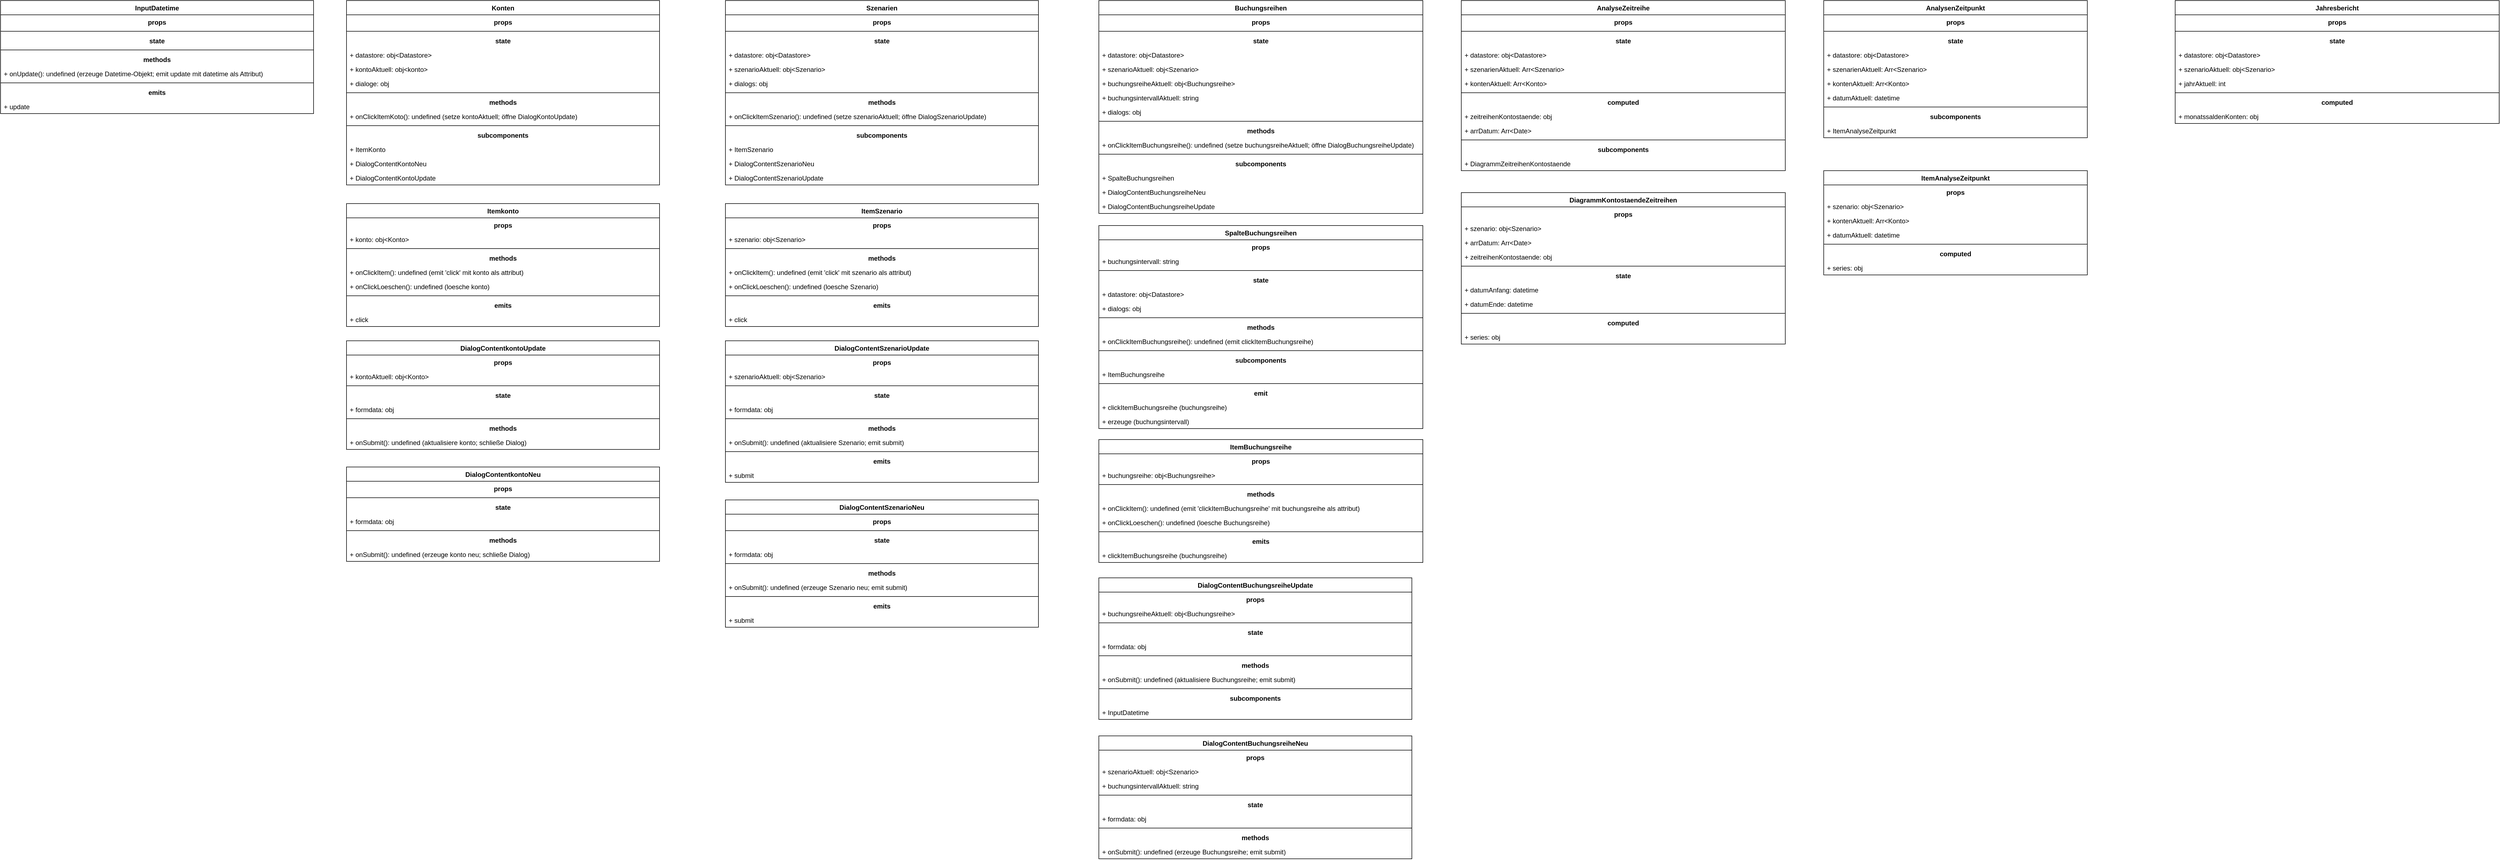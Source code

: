 <mxfile version="20.3.0" type="device"><diagram id="DDBgka34Yzg2kCGNt0QO" name="Seite-1"><mxGraphModel dx="1381" dy="1624" grid="1" gridSize="10" guides="1" tooltips="1" connect="1" arrows="1" fold="1" page="1" pageScale="1" pageWidth="827" pageHeight="1169" math="0" shadow="0"><root><mxCell id="0"/><mxCell id="1" parent="0"/><mxCell id="GUpz46coIPUkBzQmZtZL-10" value="Konten" style="swimlane;fontStyle=1;align=center;verticalAlign=top;childLayout=stackLayout;horizontal=1;startSize=26;horizontalStack=0;resizeParent=1;resizeParentMax=0;resizeLast=0;collapsible=1;marginBottom=0;" parent="1" vertex="1"><mxGeometry x="50" y="50" width="570" height="336" as="geometry"/></mxCell><mxCell id="GUpz46coIPUkBzQmZtZL-11" value="props" style="text;strokeColor=none;fillColor=none;align=center;verticalAlign=top;spacingLeft=4;spacingRight=4;overflow=hidden;rotatable=0;points=[[0,0.5],[1,0.5]];portConstraint=eastwest;fontStyle=1" parent="GUpz46coIPUkBzQmZtZL-10" vertex="1"><mxGeometry y="26" width="570" height="26" as="geometry"/></mxCell><mxCell id="GUpz46coIPUkBzQmZtZL-12" value="" style="line;strokeWidth=1;fillColor=none;align=left;verticalAlign=middle;spacingTop=-1;spacingLeft=3;spacingRight=3;rotatable=0;labelPosition=right;points=[];portConstraint=eastwest;strokeColor=inherit;" parent="GUpz46coIPUkBzQmZtZL-10" vertex="1"><mxGeometry y="52" width="570" height="8" as="geometry"/></mxCell><mxCell id="GUpz46coIPUkBzQmZtZL-16" value="state" style="text;strokeColor=none;fillColor=none;align=center;verticalAlign=top;spacingLeft=4;spacingRight=4;overflow=hidden;rotatable=0;points=[[0,0.5],[1,0.5]];portConstraint=eastwest;fontStyle=1" parent="GUpz46coIPUkBzQmZtZL-10" vertex="1"><mxGeometry y="60" width="570" height="26" as="geometry"/></mxCell><mxCell id="GUpz46coIPUkBzQmZtZL-13" value="+ datastore: obj&lt;Datastore&gt;" style="text;strokeColor=none;fillColor=none;align=left;verticalAlign=top;spacingLeft=4;spacingRight=4;overflow=hidden;rotatable=0;points=[[0,0.5],[1,0.5]];portConstraint=eastwest;" parent="GUpz46coIPUkBzQmZtZL-10" vertex="1"><mxGeometry y="86" width="570" height="26" as="geometry"/></mxCell><mxCell id="GUpz46coIPUkBzQmZtZL-17" value="+ kontoAktuell: obj&lt;konto&gt;" style="text;strokeColor=none;fillColor=none;align=left;verticalAlign=top;spacingLeft=4;spacingRight=4;overflow=hidden;rotatable=0;points=[[0,0.5],[1,0.5]];portConstraint=eastwest;" parent="GUpz46coIPUkBzQmZtZL-10" vertex="1"><mxGeometry y="112" width="570" height="26" as="geometry"/></mxCell><mxCell id="GUpz46coIPUkBzQmZtZL-22" value="+ dialoge: obj" style="text;strokeColor=none;fillColor=none;align=left;verticalAlign=top;spacingLeft=4;spacingRight=4;overflow=hidden;rotatable=0;points=[[0,0.5],[1,0.5]];portConstraint=eastwest;" parent="GUpz46coIPUkBzQmZtZL-10" vertex="1"><mxGeometry y="138" width="570" height="26" as="geometry"/></mxCell><mxCell id="GUpz46coIPUkBzQmZtZL-19" value="" style="line;strokeWidth=1;fillColor=none;align=left;verticalAlign=middle;spacingTop=-1;spacingLeft=3;spacingRight=3;rotatable=0;labelPosition=right;points=[];portConstraint=eastwest;strokeColor=inherit;" parent="GUpz46coIPUkBzQmZtZL-10" vertex="1"><mxGeometry y="164" width="570" height="8" as="geometry"/></mxCell><mxCell id="GUpz46coIPUkBzQmZtZL-18" value="methods" style="text;strokeColor=none;fillColor=none;align=center;verticalAlign=top;spacingLeft=4;spacingRight=4;overflow=hidden;rotatable=0;points=[[0,0.5],[1,0.5]];portConstraint=eastwest;fontStyle=1" parent="GUpz46coIPUkBzQmZtZL-10" vertex="1"><mxGeometry y="172" width="570" height="26" as="geometry"/></mxCell><mxCell id="GUpz46coIPUkBzQmZtZL-21" value="+ onClickItemKoto(): undefined (setze kontoAktuell; öffne DialogKontoUpdate)" style="text;strokeColor=none;fillColor=none;align=left;verticalAlign=top;spacingLeft=4;spacingRight=4;overflow=hidden;rotatable=0;points=[[0,0.5],[1,0.5]];portConstraint=eastwest;" parent="GUpz46coIPUkBzQmZtZL-10" vertex="1"><mxGeometry y="198" width="570" height="26" as="geometry"/></mxCell><mxCell id="GUpz46coIPUkBzQmZtZL-24" value="" style="line;strokeWidth=1;fillColor=none;align=left;verticalAlign=middle;spacingTop=-1;spacingLeft=3;spacingRight=3;rotatable=0;labelPosition=right;points=[];portConstraint=eastwest;strokeColor=inherit;" parent="GUpz46coIPUkBzQmZtZL-10" vertex="1"><mxGeometry y="224" width="570" height="8" as="geometry"/></mxCell><mxCell id="GUpz46coIPUkBzQmZtZL-23" value="subcomponents" style="text;strokeColor=none;fillColor=none;align=center;verticalAlign=top;spacingLeft=4;spacingRight=4;overflow=hidden;rotatable=0;points=[[0,0.5],[1,0.5]];portConstraint=eastwest;fontStyle=1" parent="GUpz46coIPUkBzQmZtZL-10" vertex="1"><mxGeometry y="232" width="570" height="26" as="geometry"/></mxCell><mxCell id="GUpz46coIPUkBzQmZtZL-25" value="+ ItemKonto" style="text;strokeColor=none;fillColor=none;align=left;verticalAlign=top;spacingLeft=4;spacingRight=4;overflow=hidden;rotatable=0;points=[[0,0.5],[1,0.5]];portConstraint=eastwest;" parent="GUpz46coIPUkBzQmZtZL-10" vertex="1"><mxGeometry y="258" width="570" height="26" as="geometry"/></mxCell><mxCell id="GUpz46coIPUkBzQmZtZL-26" value="+ DialogContentKontoNeu" style="text;strokeColor=none;fillColor=none;align=left;verticalAlign=top;spacingLeft=4;spacingRight=4;overflow=hidden;rotatable=0;points=[[0,0.5],[1,0.5]];portConstraint=eastwest;" parent="GUpz46coIPUkBzQmZtZL-10" vertex="1"><mxGeometry y="284" width="570" height="26" as="geometry"/></mxCell><mxCell id="GUpz46coIPUkBzQmZtZL-27" value="+ DialogContentKontoUpdate" style="text;strokeColor=none;fillColor=none;align=left;verticalAlign=top;spacingLeft=4;spacingRight=4;overflow=hidden;rotatable=0;points=[[0,0.5],[1,0.5]];portConstraint=eastwest;" parent="GUpz46coIPUkBzQmZtZL-10" vertex="1"><mxGeometry y="310" width="570" height="26" as="geometry"/></mxCell><mxCell id="GUpz46coIPUkBzQmZtZL-43" value="Itemkonto" style="swimlane;fontStyle=1;align=center;verticalAlign=top;childLayout=stackLayout;horizontal=1;startSize=26;horizontalStack=0;resizeParent=1;resizeParentMax=0;resizeLast=0;collapsible=1;marginBottom=0;" parent="1" vertex="1"><mxGeometry x="50" y="420" width="570" height="224" as="geometry"/></mxCell><mxCell id="GUpz46coIPUkBzQmZtZL-44" value="props" style="text;strokeColor=none;fillColor=none;align=center;verticalAlign=top;spacingLeft=4;spacingRight=4;overflow=hidden;rotatable=0;points=[[0,0.5],[1,0.5]];portConstraint=eastwest;fontStyle=1" parent="GUpz46coIPUkBzQmZtZL-43" vertex="1"><mxGeometry y="26" width="570" height="26" as="geometry"/></mxCell><mxCell id="GUpz46coIPUkBzQmZtZL-58" value="+ konto: obj&lt;Konto&gt;" style="text;strokeColor=none;fillColor=none;align=left;verticalAlign=top;spacingLeft=4;spacingRight=4;overflow=hidden;rotatable=0;points=[[0,0.5],[1,0.5]];portConstraint=eastwest;" parent="GUpz46coIPUkBzQmZtZL-43" vertex="1"><mxGeometry y="52" width="570" height="26" as="geometry"/></mxCell><mxCell id="GUpz46coIPUkBzQmZtZL-50" value="" style="line;strokeWidth=1;fillColor=none;align=left;verticalAlign=middle;spacingTop=-1;spacingLeft=3;spacingRight=3;rotatable=0;labelPosition=right;points=[];portConstraint=eastwest;strokeColor=inherit;" parent="GUpz46coIPUkBzQmZtZL-43" vertex="1"><mxGeometry y="78" width="570" height="8" as="geometry"/></mxCell><mxCell id="GUpz46coIPUkBzQmZtZL-51" value="methods" style="text;strokeColor=none;fillColor=none;align=center;verticalAlign=top;spacingLeft=4;spacingRight=4;overflow=hidden;rotatable=0;points=[[0,0.5],[1,0.5]];portConstraint=eastwest;fontStyle=1" parent="GUpz46coIPUkBzQmZtZL-43" vertex="1"><mxGeometry y="86" width="570" height="26" as="geometry"/></mxCell><mxCell id="GUpz46coIPUkBzQmZtZL-52" value="+ onClickItem(): undefined (emit 'click' mit konto als attribut)" style="text;strokeColor=none;fillColor=none;align=left;verticalAlign=top;spacingLeft=4;spacingRight=4;overflow=hidden;rotatable=0;points=[[0,0.5],[1,0.5]];portConstraint=eastwest;" parent="GUpz46coIPUkBzQmZtZL-43" vertex="1"><mxGeometry y="112" width="570" height="26" as="geometry"/></mxCell><mxCell id="GUpz46coIPUkBzQmZtZL-68" value="+ onClickLoeschen(): undefined (loesche konto)" style="text;strokeColor=none;fillColor=none;align=left;verticalAlign=top;spacingLeft=4;spacingRight=4;overflow=hidden;rotatable=0;points=[[0,0.5],[1,0.5]];portConstraint=eastwest;" parent="GUpz46coIPUkBzQmZtZL-43" vertex="1"><mxGeometry y="138" width="570" height="26" as="geometry"/></mxCell><mxCell id="GUpz46coIPUkBzQmZtZL-53" value="" style="line;strokeWidth=1;fillColor=none;align=left;verticalAlign=middle;spacingTop=-1;spacingLeft=3;spacingRight=3;rotatable=0;labelPosition=right;points=[];portConstraint=eastwest;strokeColor=inherit;" parent="GUpz46coIPUkBzQmZtZL-43" vertex="1"><mxGeometry y="164" width="570" height="8" as="geometry"/></mxCell><mxCell id="GUpz46coIPUkBzQmZtZL-54" value="emits" style="text;strokeColor=none;fillColor=none;align=center;verticalAlign=top;spacingLeft=4;spacingRight=4;overflow=hidden;rotatable=0;points=[[0,0.5],[1,0.5]];portConstraint=eastwest;fontStyle=1" parent="GUpz46coIPUkBzQmZtZL-43" vertex="1"><mxGeometry y="172" width="570" height="26" as="geometry"/></mxCell><mxCell id="GUpz46coIPUkBzQmZtZL-55" value="+ click" style="text;strokeColor=none;fillColor=none;align=left;verticalAlign=top;spacingLeft=4;spacingRight=4;overflow=hidden;rotatable=0;points=[[0,0.5],[1,0.5]];portConstraint=eastwest;" parent="GUpz46coIPUkBzQmZtZL-43" vertex="1"><mxGeometry y="198" width="570" height="26" as="geometry"/></mxCell><mxCell id="GUpz46coIPUkBzQmZtZL-59" value="DialogContentkontoUpdate" style="swimlane;fontStyle=1;align=center;verticalAlign=top;childLayout=stackLayout;horizontal=1;startSize=26;horizontalStack=0;resizeParent=1;resizeParentMax=0;resizeLast=0;collapsible=1;marginBottom=0;" parent="1" vertex="1"><mxGeometry x="50" y="670" width="570" height="198" as="geometry"/></mxCell><mxCell id="GUpz46coIPUkBzQmZtZL-60" value="props" style="text;strokeColor=none;fillColor=none;align=center;verticalAlign=top;spacingLeft=4;spacingRight=4;overflow=hidden;rotatable=0;points=[[0,0.5],[1,0.5]];portConstraint=eastwest;fontStyle=1" parent="GUpz46coIPUkBzQmZtZL-59" vertex="1"><mxGeometry y="26" width="570" height="26" as="geometry"/></mxCell><mxCell id="GUpz46coIPUkBzQmZtZL-61" value="+ kontoAktuell: obj&lt;Konto&gt;" style="text;strokeColor=none;fillColor=none;align=left;verticalAlign=top;spacingLeft=4;spacingRight=4;overflow=hidden;rotatable=0;points=[[0,0.5],[1,0.5]];portConstraint=eastwest;" parent="GUpz46coIPUkBzQmZtZL-59" vertex="1"><mxGeometry y="52" width="570" height="26" as="geometry"/></mxCell><mxCell id="GUpz46coIPUkBzQmZtZL-62" value="" style="line;strokeWidth=1;fillColor=none;align=left;verticalAlign=middle;spacingTop=-1;spacingLeft=3;spacingRight=3;rotatable=0;labelPosition=right;points=[];portConstraint=eastwest;strokeColor=inherit;" parent="GUpz46coIPUkBzQmZtZL-59" vertex="1"><mxGeometry y="78" width="570" height="8" as="geometry"/></mxCell><mxCell id="GUpz46coIPUkBzQmZtZL-81" value="state" style="text;strokeColor=none;fillColor=none;align=center;verticalAlign=top;spacingLeft=4;spacingRight=4;overflow=hidden;rotatable=0;points=[[0,0.5],[1,0.5]];portConstraint=eastwest;fontStyle=1" parent="GUpz46coIPUkBzQmZtZL-59" vertex="1"><mxGeometry y="86" width="570" height="26" as="geometry"/></mxCell><mxCell id="GUpz46coIPUkBzQmZtZL-82" value="+ formdata: obj" style="text;strokeColor=none;fillColor=none;align=left;verticalAlign=top;spacingLeft=4;spacingRight=4;overflow=hidden;rotatable=0;points=[[0,0.5],[1,0.5]];portConstraint=eastwest;" parent="GUpz46coIPUkBzQmZtZL-59" vertex="1"><mxGeometry y="112" width="570" height="26" as="geometry"/></mxCell><mxCell id="GUpz46coIPUkBzQmZtZL-83" value="" style="line;strokeWidth=1;fillColor=none;align=left;verticalAlign=middle;spacingTop=-1;spacingLeft=3;spacingRight=3;rotatable=0;labelPosition=right;points=[];portConstraint=eastwest;strokeColor=inherit;" parent="GUpz46coIPUkBzQmZtZL-59" vertex="1"><mxGeometry y="138" width="570" height="8" as="geometry"/></mxCell><mxCell id="GUpz46coIPUkBzQmZtZL-63" value="methods" style="text;strokeColor=none;fillColor=none;align=center;verticalAlign=top;spacingLeft=4;spacingRight=4;overflow=hidden;rotatable=0;points=[[0,0.5],[1,0.5]];portConstraint=eastwest;fontStyle=1" parent="GUpz46coIPUkBzQmZtZL-59" vertex="1"><mxGeometry y="146" width="570" height="26" as="geometry"/></mxCell><mxCell id="GUpz46coIPUkBzQmZtZL-64" value="+ onSubmit(): undefined (aktualisiere konto; schließe Dialog)" style="text;strokeColor=none;fillColor=none;align=left;verticalAlign=top;spacingLeft=4;spacingRight=4;overflow=hidden;rotatable=0;points=[[0,0.5],[1,0.5]];portConstraint=eastwest;" parent="GUpz46coIPUkBzQmZtZL-59" vertex="1"><mxGeometry y="172" width="570" height="26" as="geometry"/></mxCell><mxCell id="GUpz46coIPUkBzQmZtZL-69" value="DialogContentkontoNeu" style="swimlane;fontStyle=1;align=center;verticalAlign=top;childLayout=stackLayout;horizontal=1;startSize=26;horizontalStack=0;resizeParent=1;resizeParentMax=0;resizeLast=0;collapsible=1;marginBottom=0;" parent="1" vertex="1"><mxGeometry x="50" y="900" width="570" height="172" as="geometry"/></mxCell><mxCell id="GUpz46coIPUkBzQmZtZL-70" value="props" style="text;strokeColor=none;fillColor=none;align=center;verticalAlign=top;spacingLeft=4;spacingRight=4;overflow=hidden;rotatable=0;points=[[0,0.5],[1,0.5]];portConstraint=eastwest;fontStyle=1" parent="GUpz46coIPUkBzQmZtZL-69" vertex="1"><mxGeometry y="26" width="570" height="26" as="geometry"/></mxCell><mxCell id="GUpz46coIPUkBzQmZtZL-72" value="" style="line;strokeWidth=1;fillColor=none;align=left;verticalAlign=middle;spacingTop=-1;spacingLeft=3;spacingRight=3;rotatable=0;labelPosition=right;points=[];portConstraint=eastwest;strokeColor=inherit;" parent="GUpz46coIPUkBzQmZtZL-69" vertex="1"><mxGeometry y="52" width="570" height="8" as="geometry"/></mxCell><mxCell id="GUpz46coIPUkBzQmZtZL-84" value="state" style="text;strokeColor=none;fillColor=none;align=center;verticalAlign=top;spacingLeft=4;spacingRight=4;overflow=hidden;rotatable=0;points=[[0,0.5],[1,0.5]];portConstraint=eastwest;fontStyle=1" parent="GUpz46coIPUkBzQmZtZL-69" vertex="1"><mxGeometry y="60" width="570" height="26" as="geometry"/></mxCell><mxCell id="GUpz46coIPUkBzQmZtZL-85" value="+ formdata: obj" style="text;strokeColor=none;fillColor=none;align=left;verticalAlign=top;spacingLeft=4;spacingRight=4;overflow=hidden;rotatable=0;points=[[0,0.5],[1,0.5]];portConstraint=eastwest;" parent="GUpz46coIPUkBzQmZtZL-69" vertex="1"><mxGeometry y="86" width="570" height="26" as="geometry"/></mxCell><mxCell id="GUpz46coIPUkBzQmZtZL-86" value="" style="line;strokeWidth=1;fillColor=none;align=left;verticalAlign=middle;spacingTop=-1;spacingLeft=3;spacingRight=3;rotatable=0;labelPosition=right;points=[];portConstraint=eastwest;strokeColor=inherit;" parent="GUpz46coIPUkBzQmZtZL-69" vertex="1"><mxGeometry y="112" width="570" height="8" as="geometry"/></mxCell><mxCell id="GUpz46coIPUkBzQmZtZL-73" value="methods" style="text;strokeColor=none;fillColor=none;align=center;verticalAlign=top;spacingLeft=4;spacingRight=4;overflow=hidden;rotatable=0;points=[[0,0.5],[1,0.5]];portConstraint=eastwest;fontStyle=1" parent="GUpz46coIPUkBzQmZtZL-69" vertex="1"><mxGeometry y="120" width="570" height="26" as="geometry"/></mxCell><mxCell id="GUpz46coIPUkBzQmZtZL-74" value="+ onSubmit(): undefined (erzeuge konto neu; schließe Dialog)" style="text;strokeColor=none;fillColor=none;align=left;verticalAlign=top;spacingLeft=4;spacingRight=4;overflow=hidden;rotatable=0;points=[[0,0.5],[1,0.5]];portConstraint=eastwest;" parent="GUpz46coIPUkBzQmZtZL-69" vertex="1"><mxGeometry y="146" width="570" height="26" as="geometry"/></mxCell><mxCell id="GUpz46coIPUkBzQmZtZL-87" value="Szenarien" style="swimlane;fontStyle=1;align=center;verticalAlign=top;childLayout=stackLayout;horizontal=1;startSize=26;horizontalStack=0;resizeParent=1;resizeParentMax=0;resizeLast=0;collapsible=1;marginBottom=0;" parent="1" vertex="1"><mxGeometry x="740" y="50" width="570" height="336" as="geometry"/></mxCell><mxCell id="GUpz46coIPUkBzQmZtZL-88" value="props" style="text;strokeColor=none;fillColor=none;align=center;verticalAlign=top;spacingLeft=4;spacingRight=4;overflow=hidden;rotatable=0;points=[[0,0.5],[1,0.5]];portConstraint=eastwest;fontStyle=1" parent="GUpz46coIPUkBzQmZtZL-87" vertex="1"><mxGeometry y="26" width="570" height="26" as="geometry"/></mxCell><mxCell id="GUpz46coIPUkBzQmZtZL-89" value="" style="line;strokeWidth=1;fillColor=none;align=left;verticalAlign=middle;spacingTop=-1;spacingLeft=3;spacingRight=3;rotatable=0;labelPosition=right;points=[];portConstraint=eastwest;strokeColor=inherit;" parent="GUpz46coIPUkBzQmZtZL-87" vertex="1"><mxGeometry y="52" width="570" height="8" as="geometry"/></mxCell><mxCell id="GUpz46coIPUkBzQmZtZL-90" value="state" style="text;strokeColor=none;fillColor=none;align=center;verticalAlign=top;spacingLeft=4;spacingRight=4;overflow=hidden;rotatable=0;points=[[0,0.5],[1,0.5]];portConstraint=eastwest;fontStyle=1" parent="GUpz46coIPUkBzQmZtZL-87" vertex="1"><mxGeometry y="60" width="570" height="26" as="geometry"/></mxCell><mxCell id="GUpz46coIPUkBzQmZtZL-91" value="+ datastore: obj&lt;Datastore&gt;" style="text;strokeColor=none;fillColor=none;align=left;verticalAlign=top;spacingLeft=4;spacingRight=4;overflow=hidden;rotatable=0;points=[[0,0.5],[1,0.5]];portConstraint=eastwest;" parent="GUpz46coIPUkBzQmZtZL-87" vertex="1"><mxGeometry y="86" width="570" height="26" as="geometry"/></mxCell><mxCell id="GUpz46coIPUkBzQmZtZL-92" value="+ szenarioAktuell: obj&lt;Szenario&gt;" style="text;strokeColor=none;fillColor=none;align=left;verticalAlign=top;spacingLeft=4;spacingRight=4;overflow=hidden;rotatable=0;points=[[0,0.5],[1,0.5]];portConstraint=eastwest;" parent="GUpz46coIPUkBzQmZtZL-87" vertex="1"><mxGeometry y="112" width="570" height="26" as="geometry"/></mxCell><mxCell id="GUpz46coIPUkBzQmZtZL-93" value="+ dialogs: obj" style="text;strokeColor=none;fillColor=none;align=left;verticalAlign=top;spacingLeft=4;spacingRight=4;overflow=hidden;rotatable=0;points=[[0,0.5],[1,0.5]];portConstraint=eastwest;" parent="GUpz46coIPUkBzQmZtZL-87" vertex="1"><mxGeometry y="138" width="570" height="26" as="geometry"/></mxCell><mxCell id="GUpz46coIPUkBzQmZtZL-94" value="" style="line;strokeWidth=1;fillColor=none;align=left;verticalAlign=middle;spacingTop=-1;spacingLeft=3;spacingRight=3;rotatable=0;labelPosition=right;points=[];portConstraint=eastwest;strokeColor=inherit;" parent="GUpz46coIPUkBzQmZtZL-87" vertex="1"><mxGeometry y="164" width="570" height="8" as="geometry"/></mxCell><mxCell id="GUpz46coIPUkBzQmZtZL-95" value="methods" style="text;strokeColor=none;fillColor=none;align=center;verticalAlign=top;spacingLeft=4;spacingRight=4;overflow=hidden;rotatable=0;points=[[0,0.5],[1,0.5]];portConstraint=eastwest;fontStyle=1" parent="GUpz46coIPUkBzQmZtZL-87" vertex="1"><mxGeometry y="172" width="570" height="26" as="geometry"/></mxCell><mxCell id="GUpz46coIPUkBzQmZtZL-96" value="+ onClickItemSzenario(): undefined (setze szenarioAktuell; öffne DialogSzenarioUpdate)" style="text;strokeColor=none;fillColor=none;align=left;verticalAlign=top;spacingLeft=4;spacingRight=4;overflow=hidden;rotatable=0;points=[[0,0.5],[1,0.5]];portConstraint=eastwest;" parent="GUpz46coIPUkBzQmZtZL-87" vertex="1"><mxGeometry y="198" width="570" height="26" as="geometry"/></mxCell><mxCell id="GUpz46coIPUkBzQmZtZL-97" value="" style="line;strokeWidth=1;fillColor=none;align=left;verticalAlign=middle;spacingTop=-1;spacingLeft=3;spacingRight=3;rotatable=0;labelPosition=right;points=[];portConstraint=eastwest;strokeColor=inherit;" parent="GUpz46coIPUkBzQmZtZL-87" vertex="1"><mxGeometry y="224" width="570" height="8" as="geometry"/></mxCell><mxCell id="GUpz46coIPUkBzQmZtZL-98" value="subcomponents" style="text;strokeColor=none;fillColor=none;align=center;verticalAlign=top;spacingLeft=4;spacingRight=4;overflow=hidden;rotatable=0;points=[[0,0.5],[1,0.5]];portConstraint=eastwest;fontStyle=1" parent="GUpz46coIPUkBzQmZtZL-87" vertex="1"><mxGeometry y="232" width="570" height="26" as="geometry"/></mxCell><mxCell id="GUpz46coIPUkBzQmZtZL-99" value="+ ItemSzenario" style="text;strokeColor=none;fillColor=none;align=left;verticalAlign=top;spacingLeft=4;spacingRight=4;overflow=hidden;rotatable=0;points=[[0,0.5],[1,0.5]];portConstraint=eastwest;" parent="GUpz46coIPUkBzQmZtZL-87" vertex="1"><mxGeometry y="258" width="570" height="26" as="geometry"/></mxCell><mxCell id="GUpz46coIPUkBzQmZtZL-100" value="+ DialogContentSzenarioNeu" style="text;strokeColor=none;fillColor=none;align=left;verticalAlign=top;spacingLeft=4;spacingRight=4;overflow=hidden;rotatable=0;points=[[0,0.5],[1,0.5]];portConstraint=eastwest;" parent="GUpz46coIPUkBzQmZtZL-87" vertex="1"><mxGeometry y="284" width="570" height="26" as="geometry"/></mxCell><mxCell id="GUpz46coIPUkBzQmZtZL-101" value="+ DialogContentSzenarioUpdate" style="text;strokeColor=none;fillColor=none;align=left;verticalAlign=top;spacingLeft=4;spacingRight=4;overflow=hidden;rotatable=0;points=[[0,0.5],[1,0.5]];portConstraint=eastwest;" parent="GUpz46coIPUkBzQmZtZL-87" vertex="1"><mxGeometry y="310" width="570" height="26" as="geometry"/></mxCell><mxCell id="GUpz46coIPUkBzQmZtZL-102" value="ItemSzenario" style="swimlane;fontStyle=1;align=center;verticalAlign=top;childLayout=stackLayout;horizontal=1;startSize=26;horizontalStack=0;resizeParent=1;resizeParentMax=0;resizeLast=0;collapsible=1;marginBottom=0;" parent="1" vertex="1"><mxGeometry x="740" y="420" width="570" height="224" as="geometry"/></mxCell><mxCell id="GUpz46coIPUkBzQmZtZL-103" value="props" style="text;strokeColor=none;fillColor=none;align=center;verticalAlign=top;spacingLeft=4;spacingRight=4;overflow=hidden;rotatable=0;points=[[0,0.5],[1,0.5]];portConstraint=eastwest;fontStyle=1" parent="GUpz46coIPUkBzQmZtZL-102" vertex="1"><mxGeometry y="26" width="570" height="26" as="geometry"/></mxCell><mxCell id="GUpz46coIPUkBzQmZtZL-104" value="+ szenario: obj&lt;Szenario&gt;" style="text;strokeColor=none;fillColor=none;align=left;verticalAlign=top;spacingLeft=4;spacingRight=4;overflow=hidden;rotatable=0;points=[[0,0.5],[1,0.5]];portConstraint=eastwest;" parent="GUpz46coIPUkBzQmZtZL-102" vertex="1"><mxGeometry y="52" width="570" height="26" as="geometry"/></mxCell><mxCell id="GUpz46coIPUkBzQmZtZL-105" value="" style="line;strokeWidth=1;fillColor=none;align=left;verticalAlign=middle;spacingTop=-1;spacingLeft=3;spacingRight=3;rotatable=0;labelPosition=right;points=[];portConstraint=eastwest;strokeColor=inherit;" parent="GUpz46coIPUkBzQmZtZL-102" vertex="1"><mxGeometry y="78" width="570" height="8" as="geometry"/></mxCell><mxCell id="GUpz46coIPUkBzQmZtZL-106" value="methods" style="text;strokeColor=none;fillColor=none;align=center;verticalAlign=top;spacingLeft=4;spacingRight=4;overflow=hidden;rotatable=0;points=[[0,0.5],[1,0.5]];portConstraint=eastwest;fontStyle=1" parent="GUpz46coIPUkBzQmZtZL-102" vertex="1"><mxGeometry y="86" width="570" height="26" as="geometry"/></mxCell><mxCell id="GUpz46coIPUkBzQmZtZL-107" value="+ onClickItem(): undefined (emit 'click' mit szenario als attribut)" style="text;strokeColor=none;fillColor=none;align=left;verticalAlign=top;spacingLeft=4;spacingRight=4;overflow=hidden;rotatable=0;points=[[0,0.5],[1,0.5]];portConstraint=eastwest;" parent="GUpz46coIPUkBzQmZtZL-102" vertex="1"><mxGeometry y="112" width="570" height="26" as="geometry"/></mxCell><mxCell id="GUpz46coIPUkBzQmZtZL-108" value="+ onClickLoeschen(): undefined (loesche Szenario)" style="text;strokeColor=none;fillColor=none;align=left;verticalAlign=top;spacingLeft=4;spacingRight=4;overflow=hidden;rotatable=0;points=[[0,0.5],[1,0.5]];portConstraint=eastwest;" parent="GUpz46coIPUkBzQmZtZL-102" vertex="1"><mxGeometry y="138" width="570" height="26" as="geometry"/></mxCell><mxCell id="GUpz46coIPUkBzQmZtZL-109" value="" style="line;strokeWidth=1;fillColor=none;align=left;verticalAlign=middle;spacingTop=-1;spacingLeft=3;spacingRight=3;rotatable=0;labelPosition=right;points=[];portConstraint=eastwest;strokeColor=inherit;" parent="GUpz46coIPUkBzQmZtZL-102" vertex="1"><mxGeometry y="164" width="570" height="8" as="geometry"/></mxCell><mxCell id="GUpz46coIPUkBzQmZtZL-110" value="emits" style="text;strokeColor=none;fillColor=none;align=center;verticalAlign=top;spacingLeft=4;spacingRight=4;overflow=hidden;rotatable=0;points=[[0,0.5],[1,0.5]];portConstraint=eastwest;fontStyle=1" parent="GUpz46coIPUkBzQmZtZL-102" vertex="1"><mxGeometry y="172" width="570" height="26" as="geometry"/></mxCell><mxCell id="GUpz46coIPUkBzQmZtZL-111" value="+ click" style="text;strokeColor=none;fillColor=none;align=left;verticalAlign=top;spacingLeft=4;spacingRight=4;overflow=hidden;rotatable=0;points=[[0,0.5],[1,0.5]];portConstraint=eastwest;" parent="GUpz46coIPUkBzQmZtZL-102" vertex="1"><mxGeometry y="198" width="570" height="26" as="geometry"/></mxCell><mxCell id="GUpz46coIPUkBzQmZtZL-112" value="DialogContentSzenarioUpdate" style="swimlane;fontStyle=1;align=center;verticalAlign=top;childLayout=stackLayout;horizontal=1;startSize=26;horizontalStack=0;resizeParent=1;resizeParentMax=0;resizeLast=0;collapsible=1;marginBottom=0;" parent="1" vertex="1"><mxGeometry x="740" y="670" width="570" height="258" as="geometry"/></mxCell><mxCell id="GUpz46coIPUkBzQmZtZL-113" value="props" style="text;strokeColor=none;fillColor=none;align=center;verticalAlign=top;spacingLeft=4;spacingRight=4;overflow=hidden;rotatable=0;points=[[0,0.5],[1,0.5]];portConstraint=eastwest;fontStyle=1" parent="GUpz46coIPUkBzQmZtZL-112" vertex="1"><mxGeometry y="26" width="570" height="26" as="geometry"/></mxCell><mxCell id="GUpz46coIPUkBzQmZtZL-114" value="+ szenarioAktuell: obj&lt;Szenario&gt;" style="text;strokeColor=none;fillColor=none;align=left;verticalAlign=top;spacingLeft=4;spacingRight=4;overflow=hidden;rotatable=0;points=[[0,0.5],[1,0.5]];portConstraint=eastwest;" parent="GUpz46coIPUkBzQmZtZL-112" vertex="1"><mxGeometry y="52" width="570" height="26" as="geometry"/></mxCell><mxCell id="GUpz46coIPUkBzQmZtZL-115" value="" style="line;strokeWidth=1;fillColor=none;align=left;verticalAlign=middle;spacingTop=-1;spacingLeft=3;spacingRight=3;rotatable=0;labelPosition=right;points=[];portConstraint=eastwest;strokeColor=inherit;" parent="GUpz46coIPUkBzQmZtZL-112" vertex="1"><mxGeometry y="78" width="570" height="8" as="geometry"/></mxCell><mxCell id="GUpz46coIPUkBzQmZtZL-116" value="state" style="text;strokeColor=none;fillColor=none;align=center;verticalAlign=top;spacingLeft=4;spacingRight=4;overflow=hidden;rotatable=0;points=[[0,0.5],[1,0.5]];portConstraint=eastwest;fontStyle=1" parent="GUpz46coIPUkBzQmZtZL-112" vertex="1"><mxGeometry y="86" width="570" height="26" as="geometry"/></mxCell><mxCell id="GUpz46coIPUkBzQmZtZL-117" value="+ formdata: obj" style="text;strokeColor=none;fillColor=none;align=left;verticalAlign=top;spacingLeft=4;spacingRight=4;overflow=hidden;rotatable=0;points=[[0,0.5],[1,0.5]];portConstraint=eastwest;" parent="GUpz46coIPUkBzQmZtZL-112" vertex="1"><mxGeometry y="112" width="570" height="26" as="geometry"/></mxCell><mxCell id="GUpz46coIPUkBzQmZtZL-118" value="" style="line;strokeWidth=1;fillColor=none;align=left;verticalAlign=middle;spacingTop=-1;spacingLeft=3;spacingRight=3;rotatable=0;labelPosition=right;points=[];portConstraint=eastwest;strokeColor=inherit;" parent="GUpz46coIPUkBzQmZtZL-112" vertex="1"><mxGeometry y="138" width="570" height="8" as="geometry"/></mxCell><mxCell id="GUpz46coIPUkBzQmZtZL-119" value="methods" style="text;strokeColor=none;fillColor=none;align=center;verticalAlign=top;spacingLeft=4;spacingRight=4;overflow=hidden;rotatable=0;points=[[0,0.5],[1,0.5]];portConstraint=eastwest;fontStyle=1" parent="GUpz46coIPUkBzQmZtZL-112" vertex="1"><mxGeometry y="146" width="570" height="26" as="geometry"/></mxCell><mxCell id="GUpz46coIPUkBzQmZtZL-120" value="+ onSubmit(): undefined (aktualisiere Szenario; emit submit)" style="text;strokeColor=none;fillColor=none;align=left;verticalAlign=top;spacingLeft=4;spacingRight=4;overflow=hidden;rotatable=0;points=[[0,0.5],[1,0.5]];portConstraint=eastwest;" parent="GUpz46coIPUkBzQmZtZL-112" vertex="1"><mxGeometry y="172" width="570" height="26" as="geometry"/></mxCell><mxCell id="i2IhvLm32Hn-QlLcQUyA-4" value="" style="line;strokeWidth=1;fillColor=none;align=left;verticalAlign=middle;spacingTop=-1;spacingLeft=3;spacingRight=3;rotatable=0;labelPosition=right;points=[];portConstraint=eastwest;strokeColor=inherit;" parent="GUpz46coIPUkBzQmZtZL-112" vertex="1"><mxGeometry y="198" width="570" height="8" as="geometry"/></mxCell><mxCell id="i2IhvLm32Hn-QlLcQUyA-5" value="emits" style="text;strokeColor=none;fillColor=none;align=center;verticalAlign=top;spacingLeft=4;spacingRight=4;overflow=hidden;rotatable=0;points=[[0,0.5],[1,0.5]];portConstraint=eastwest;fontStyle=1" parent="GUpz46coIPUkBzQmZtZL-112" vertex="1"><mxGeometry y="206" width="570" height="26" as="geometry"/></mxCell><mxCell id="i2IhvLm32Hn-QlLcQUyA-6" value="+ submit" style="text;strokeColor=none;fillColor=none;align=left;verticalAlign=top;spacingLeft=4;spacingRight=4;overflow=hidden;rotatable=0;points=[[0,0.5],[1,0.5]];portConstraint=eastwest;" parent="GUpz46coIPUkBzQmZtZL-112" vertex="1"><mxGeometry y="232" width="570" height="26" as="geometry"/></mxCell><mxCell id="GUpz46coIPUkBzQmZtZL-121" value="DialogContentSzenarioNeu" style="swimlane;fontStyle=1;align=center;verticalAlign=top;childLayout=stackLayout;horizontal=1;startSize=26;horizontalStack=0;resizeParent=1;resizeParentMax=0;resizeLast=0;collapsible=1;marginBottom=0;" parent="1" vertex="1"><mxGeometry x="740" y="960" width="570" height="232" as="geometry"/></mxCell><mxCell id="GUpz46coIPUkBzQmZtZL-122" value="props" style="text;strokeColor=none;fillColor=none;align=center;verticalAlign=top;spacingLeft=4;spacingRight=4;overflow=hidden;rotatable=0;points=[[0,0.5],[1,0.5]];portConstraint=eastwest;fontStyle=1" parent="GUpz46coIPUkBzQmZtZL-121" vertex="1"><mxGeometry y="26" width="570" height="26" as="geometry"/></mxCell><mxCell id="GUpz46coIPUkBzQmZtZL-123" value="" style="line;strokeWidth=1;fillColor=none;align=left;verticalAlign=middle;spacingTop=-1;spacingLeft=3;spacingRight=3;rotatable=0;labelPosition=right;points=[];portConstraint=eastwest;strokeColor=inherit;" parent="GUpz46coIPUkBzQmZtZL-121" vertex="1"><mxGeometry y="52" width="570" height="8" as="geometry"/></mxCell><mxCell id="GUpz46coIPUkBzQmZtZL-124" value="state" style="text;strokeColor=none;fillColor=none;align=center;verticalAlign=top;spacingLeft=4;spacingRight=4;overflow=hidden;rotatable=0;points=[[0,0.5],[1,0.5]];portConstraint=eastwest;fontStyle=1" parent="GUpz46coIPUkBzQmZtZL-121" vertex="1"><mxGeometry y="60" width="570" height="26" as="geometry"/></mxCell><mxCell id="GUpz46coIPUkBzQmZtZL-125" value="+ formdata: obj" style="text;strokeColor=none;fillColor=none;align=left;verticalAlign=top;spacingLeft=4;spacingRight=4;overflow=hidden;rotatable=0;points=[[0,0.5],[1,0.5]];portConstraint=eastwest;" parent="GUpz46coIPUkBzQmZtZL-121" vertex="1"><mxGeometry y="86" width="570" height="26" as="geometry"/></mxCell><mxCell id="GUpz46coIPUkBzQmZtZL-126" value="" style="line;strokeWidth=1;fillColor=none;align=left;verticalAlign=middle;spacingTop=-1;spacingLeft=3;spacingRight=3;rotatable=0;labelPosition=right;points=[];portConstraint=eastwest;strokeColor=inherit;" parent="GUpz46coIPUkBzQmZtZL-121" vertex="1"><mxGeometry y="112" width="570" height="8" as="geometry"/></mxCell><mxCell id="GUpz46coIPUkBzQmZtZL-127" value="methods" style="text;strokeColor=none;fillColor=none;align=center;verticalAlign=top;spacingLeft=4;spacingRight=4;overflow=hidden;rotatable=0;points=[[0,0.5],[1,0.5]];portConstraint=eastwest;fontStyle=1" parent="GUpz46coIPUkBzQmZtZL-121" vertex="1"><mxGeometry y="120" width="570" height="26" as="geometry"/></mxCell><mxCell id="GUpz46coIPUkBzQmZtZL-128" value="+ onSubmit(): undefined (erzeuge Szenario neu; emit submit)" style="text;strokeColor=none;fillColor=none;align=left;verticalAlign=top;spacingLeft=4;spacingRight=4;overflow=hidden;rotatable=0;points=[[0,0.5],[1,0.5]];portConstraint=eastwest;" parent="GUpz46coIPUkBzQmZtZL-121" vertex="1"><mxGeometry y="146" width="570" height="26" as="geometry"/></mxCell><mxCell id="i2IhvLm32Hn-QlLcQUyA-1" value="" style="line;strokeWidth=1;fillColor=none;align=left;verticalAlign=middle;spacingTop=-1;spacingLeft=3;spacingRight=3;rotatable=0;labelPosition=right;points=[];portConstraint=eastwest;strokeColor=inherit;" parent="GUpz46coIPUkBzQmZtZL-121" vertex="1"><mxGeometry y="172" width="570" height="8" as="geometry"/></mxCell><mxCell id="i2IhvLm32Hn-QlLcQUyA-2" value="emits" style="text;strokeColor=none;fillColor=none;align=center;verticalAlign=top;spacingLeft=4;spacingRight=4;overflow=hidden;rotatable=0;points=[[0,0.5],[1,0.5]];portConstraint=eastwest;fontStyle=1" parent="GUpz46coIPUkBzQmZtZL-121" vertex="1"><mxGeometry y="180" width="570" height="26" as="geometry"/></mxCell><mxCell id="i2IhvLm32Hn-QlLcQUyA-3" value="+ submit" style="text;strokeColor=none;fillColor=none;align=left;verticalAlign=top;spacingLeft=4;spacingRight=4;overflow=hidden;rotatable=0;points=[[0,0.5],[1,0.5]];portConstraint=eastwest;" parent="GUpz46coIPUkBzQmZtZL-121" vertex="1"><mxGeometry y="206" width="570" height="26" as="geometry"/></mxCell><mxCell id="GUpz46coIPUkBzQmZtZL-129" value="SpalteBuchungsreihen" style="swimlane;fontStyle=1;align=center;verticalAlign=top;childLayout=stackLayout;horizontal=1;startSize=26;horizontalStack=0;resizeParent=1;resizeParentMax=0;resizeLast=0;collapsible=1;marginBottom=0;" parent="1" vertex="1"><mxGeometry x="1420" y="460" width="590" height="370" as="geometry"/></mxCell><mxCell id="GUpz46coIPUkBzQmZtZL-130" value="props" style="text;strokeColor=none;fillColor=none;align=center;verticalAlign=top;spacingLeft=4;spacingRight=4;overflow=hidden;rotatable=0;points=[[0,0.5],[1,0.5]];portConstraint=eastwest;fontStyle=1" parent="GUpz46coIPUkBzQmZtZL-129" vertex="1"><mxGeometry y="26" width="590" height="26" as="geometry"/></mxCell><mxCell id="GUpz46coIPUkBzQmZtZL-173" value="+ buchungsintervall: string" style="text;strokeColor=none;fillColor=none;align=left;verticalAlign=top;spacingLeft=4;spacingRight=4;overflow=hidden;rotatable=0;points=[[0,0.5],[1,0.5]];portConstraint=eastwest;" parent="GUpz46coIPUkBzQmZtZL-129" vertex="1"><mxGeometry y="52" width="590" height="26" as="geometry"/></mxCell><mxCell id="GUpz46coIPUkBzQmZtZL-131" value="" style="line;strokeWidth=1;fillColor=none;align=left;verticalAlign=middle;spacingTop=-1;spacingLeft=3;spacingRight=3;rotatable=0;labelPosition=right;points=[];portConstraint=eastwest;strokeColor=inherit;" parent="GUpz46coIPUkBzQmZtZL-129" vertex="1"><mxGeometry y="78" width="590" height="8" as="geometry"/></mxCell><mxCell id="GUpz46coIPUkBzQmZtZL-132" value="state" style="text;strokeColor=none;fillColor=none;align=center;verticalAlign=top;spacingLeft=4;spacingRight=4;overflow=hidden;rotatable=0;points=[[0,0.5],[1,0.5]];portConstraint=eastwest;fontStyle=1" parent="GUpz46coIPUkBzQmZtZL-129" vertex="1"><mxGeometry y="86" width="590" height="26" as="geometry"/></mxCell><mxCell id="GUpz46coIPUkBzQmZtZL-133" value="+ datastore: obj&lt;Datastore&gt;" style="text;strokeColor=none;fillColor=none;align=left;verticalAlign=top;spacingLeft=4;spacingRight=4;overflow=hidden;rotatable=0;points=[[0,0.5],[1,0.5]];portConstraint=eastwest;" parent="GUpz46coIPUkBzQmZtZL-129" vertex="1"><mxGeometry y="112" width="590" height="26" as="geometry"/></mxCell><mxCell id="GUpz46coIPUkBzQmZtZL-135" value="+ dialogs: obj" style="text;strokeColor=none;fillColor=none;align=left;verticalAlign=top;spacingLeft=4;spacingRight=4;overflow=hidden;rotatable=0;points=[[0,0.5],[1,0.5]];portConstraint=eastwest;" parent="GUpz46coIPUkBzQmZtZL-129" vertex="1"><mxGeometry y="138" width="590" height="26" as="geometry"/></mxCell><mxCell id="GUpz46coIPUkBzQmZtZL-136" value="" style="line;strokeWidth=1;fillColor=none;align=left;verticalAlign=middle;spacingTop=-1;spacingLeft=3;spacingRight=3;rotatable=0;labelPosition=right;points=[];portConstraint=eastwest;strokeColor=inherit;" parent="GUpz46coIPUkBzQmZtZL-129" vertex="1"><mxGeometry y="164" width="590" height="8" as="geometry"/></mxCell><mxCell id="GUpz46coIPUkBzQmZtZL-137" value="methods" style="text;strokeColor=none;fillColor=none;align=center;verticalAlign=top;spacingLeft=4;spacingRight=4;overflow=hidden;rotatable=0;points=[[0,0.5],[1,0.5]];portConstraint=eastwest;fontStyle=1" parent="GUpz46coIPUkBzQmZtZL-129" vertex="1"><mxGeometry y="172" width="590" height="26" as="geometry"/></mxCell><mxCell id="GUpz46coIPUkBzQmZtZL-138" value="+ onClickItemBuchungsreihe(): undefined (emit clickItemBuchungsreihe)" style="text;strokeColor=none;fillColor=none;align=left;verticalAlign=top;spacingLeft=4;spacingRight=4;overflow=hidden;rotatable=0;points=[[0,0.5],[1,0.5]];portConstraint=eastwest;" parent="GUpz46coIPUkBzQmZtZL-129" vertex="1"><mxGeometry y="198" width="590" height="26" as="geometry"/></mxCell><mxCell id="GUpz46coIPUkBzQmZtZL-139" value="" style="line;strokeWidth=1;fillColor=none;align=left;verticalAlign=middle;spacingTop=-1;spacingLeft=3;spacingRight=3;rotatable=0;labelPosition=right;points=[];portConstraint=eastwest;strokeColor=inherit;" parent="GUpz46coIPUkBzQmZtZL-129" vertex="1"><mxGeometry y="224" width="590" height="8" as="geometry"/></mxCell><mxCell id="GUpz46coIPUkBzQmZtZL-140" value="subcomponents" style="text;strokeColor=none;fillColor=none;align=center;verticalAlign=top;spacingLeft=4;spacingRight=4;overflow=hidden;rotatable=0;points=[[0,0.5],[1,0.5]];portConstraint=eastwest;fontStyle=1" parent="GUpz46coIPUkBzQmZtZL-129" vertex="1"><mxGeometry y="232" width="590" height="26" as="geometry"/></mxCell><mxCell id="GUpz46coIPUkBzQmZtZL-141" value="+ ItemBuchungsreihe" style="text;strokeColor=none;fillColor=none;align=left;verticalAlign=top;spacingLeft=4;spacingRight=4;overflow=hidden;rotatable=0;points=[[0,0.5],[1,0.5]];portConstraint=eastwest;" parent="GUpz46coIPUkBzQmZtZL-129" vertex="1"><mxGeometry y="258" width="590" height="26" as="geometry"/></mxCell><mxCell id="GUpz46coIPUkBzQmZtZL-169" value="" style="line;strokeWidth=1;fillColor=none;align=left;verticalAlign=middle;spacingTop=-1;spacingLeft=3;spacingRight=3;rotatable=0;labelPosition=right;points=[];portConstraint=eastwest;strokeColor=inherit;" parent="GUpz46coIPUkBzQmZtZL-129" vertex="1"><mxGeometry y="284" width="590" height="8" as="geometry"/></mxCell><mxCell id="GUpz46coIPUkBzQmZtZL-170" value="emit" style="text;strokeColor=none;fillColor=none;align=center;verticalAlign=top;spacingLeft=4;spacingRight=4;overflow=hidden;rotatable=0;points=[[0,0.5],[1,0.5]];portConstraint=eastwest;fontStyle=1" parent="GUpz46coIPUkBzQmZtZL-129" vertex="1"><mxGeometry y="292" width="590" height="26" as="geometry"/></mxCell><mxCell id="GUpz46coIPUkBzQmZtZL-171" value="+ clickItemBuchungsreihe (buchungsreihe)" style="text;strokeColor=none;fillColor=none;align=left;verticalAlign=top;spacingLeft=4;spacingRight=4;overflow=hidden;rotatable=0;points=[[0,0.5],[1,0.5]];portConstraint=eastwest;" parent="GUpz46coIPUkBzQmZtZL-129" vertex="1"><mxGeometry y="318" width="590" height="26" as="geometry"/></mxCell><mxCell id="GUpz46coIPUkBzQmZtZL-172" value="+ erzeuge (buchungsintervall)" style="text;strokeColor=none;fillColor=none;align=left;verticalAlign=top;spacingLeft=4;spacingRight=4;overflow=hidden;rotatable=0;points=[[0,0.5],[1,0.5]];portConstraint=eastwest;" parent="GUpz46coIPUkBzQmZtZL-129" vertex="1"><mxGeometry y="344" width="590" height="26" as="geometry"/></mxCell><mxCell id="GUpz46coIPUkBzQmZtZL-144" value="ItemBuchungsreihe" style="swimlane;fontStyle=1;align=center;verticalAlign=top;childLayout=stackLayout;horizontal=1;startSize=26;horizontalStack=0;resizeParent=1;resizeParentMax=0;resizeLast=0;collapsible=1;marginBottom=0;" parent="1" vertex="1"><mxGeometry x="1420" y="850" width="590" height="224" as="geometry"/></mxCell><mxCell id="GUpz46coIPUkBzQmZtZL-145" value="props" style="text;strokeColor=none;fillColor=none;align=center;verticalAlign=top;spacingLeft=4;spacingRight=4;overflow=hidden;rotatable=0;points=[[0,0.5],[1,0.5]];portConstraint=eastwest;fontStyle=1" parent="GUpz46coIPUkBzQmZtZL-144" vertex="1"><mxGeometry y="26" width="590" height="26" as="geometry"/></mxCell><mxCell id="GUpz46coIPUkBzQmZtZL-146" value="+ buchungsreihe: obj&lt;Buchungsreihe&gt;" style="text;strokeColor=none;fillColor=none;align=left;verticalAlign=top;spacingLeft=4;spacingRight=4;overflow=hidden;rotatable=0;points=[[0,0.5],[1,0.5]];portConstraint=eastwest;" parent="GUpz46coIPUkBzQmZtZL-144" vertex="1"><mxGeometry y="52" width="590" height="26" as="geometry"/></mxCell><mxCell id="GUpz46coIPUkBzQmZtZL-147" value="" style="line;strokeWidth=1;fillColor=none;align=left;verticalAlign=middle;spacingTop=-1;spacingLeft=3;spacingRight=3;rotatable=0;labelPosition=right;points=[];portConstraint=eastwest;strokeColor=inherit;" parent="GUpz46coIPUkBzQmZtZL-144" vertex="1"><mxGeometry y="78" width="590" height="8" as="geometry"/></mxCell><mxCell id="GUpz46coIPUkBzQmZtZL-148" value="methods" style="text;strokeColor=none;fillColor=none;align=center;verticalAlign=top;spacingLeft=4;spacingRight=4;overflow=hidden;rotatable=0;points=[[0,0.5],[1,0.5]];portConstraint=eastwest;fontStyle=1" parent="GUpz46coIPUkBzQmZtZL-144" vertex="1"><mxGeometry y="86" width="590" height="26" as="geometry"/></mxCell><mxCell id="GUpz46coIPUkBzQmZtZL-149" value="+ onClickItem(): undefined (emit 'clickItemBuchungsreihe' mit buchungsreihe als attribut)" style="text;strokeColor=none;fillColor=none;align=left;verticalAlign=top;spacingLeft=4;spacingRight=4;overflow=hidden;rotatable=0;points=[[0,0.5],[1,0.5]];portConstraint=eastwest;" parent="GUpz46coIPUkBzQmZtZL-144" vertex="1"><mxGeometry y="112" width="590" height="26" as="geometry"/></mxCell><mxCell id="GUpz46coIPUkBzQmZtZL-150" value="+ onClickLoeschen(): undefined (loesche Buchungsreihe)" style="text;strokeColor=none;fillColor=none;align=left;verticalAlign=top;spacingLeft=4;spacingRight=4;overflow=hidden;rotatable=0;points=[[0,0.5],[1,0.5]];portConstraint=eastwest;" parent="GUpz46coIPUkBzQmZtZL-144" vertex="1"><mxGeometry y="138" width="590" height="26" as="geometry"/></mxCell><mxCell id="GUpz46coIPUkBzQmZtZL-151" value="" style="line;strokeWidth=1;fillColor=none;align=left;verticalAlign=middle;spacingTop=-1;spacingLeft=3;spacingRight=3;rotatable=0;labelPosition=right;points=[];portConstraint=eastwest;strokeColor=inherit;" parent="GUpz46coIPUkBzQmZtZL-144" vertex="1"><mxGeometry y="164" width="590" height="8" as="geometry"/></mxCell><mxCell id="GUpz46coIPUkBzQmZtZL-152" value="emits" style="text;strokeColor=none;fillColor=none;align=center;verticalAlign=top;spacingLeft=4;spacingRight=4;overflow=hidden;rotatable=0;points=[[0,0.5],[1,0.5]];portConstraint=eastwest;fontStyle=1" parent="GUpz46coIPUkBzQmZtZL-144" vertex="1"><mxGeometry y="172" width="590" height="26" as="geometry"/></mxCell><mxCell id="GUpz46coIPUkBzQmZtZL-153" value="+ clickItemBuchungsreihe (buchungsreihe)" style="text;strokeColor=none;fillColor=none;align=left;verticalAlign=top;spacingLeft=4;spacingRight=4;overflow=hidden;rotatable=0;points=[[0,0.5],[1,0.5]];portConstraint=eastwest;" parent="GUpz46coIPUkBzQmZtZL-144" vertex="1"><mxGeometry y="198" width="590" height="26" as="geometry"/></mxCell><mxCell id="GUpz46coIPUkBzQmZtZL-154" value="Buchungsreihen" style="swimlane;fontStyle=1;align=center;verticalAlign=top;childLayout=stackLayout;horizontal=1;startSize=26;horizontalStack=0;resizeParent=1;resizeParentMax=0;resizeLast=0;collapsible=1;marginBottom=0;" parent="1" vertex="1"><mxGeometry x="1420" y="50" width="590" height="388" as="geometry"/></mxCell><mxCell id="GUpz46coIPUkBzQmZtZL-155" value="props" style="text;strokeColor=none;fillColor=none;align=center;verticalAlign=top;spacingLeft=4;spacingRight=4;overflow=hidden;rotatable=0;points=[[0,0.5],[1,0.5]];portConstraint=eastwest;fontStyle=1" parent="GUpz46coIPUkBzQmZtZL-154" vertex="1"><mxGeometry y="26" width="590" height="26" as="geometry"/></mxCell><mxCell id="GUpz46coIPUkBzQmZtZL-156" value="" style="line;strokeWidth=1;fillColor=none;align=left;verticalAlign=middle;spacingTop=-1;spacingLeft=3;spacingRight=3;rotatable=0;labelPosition=right;points=[];portConstraint=eastwest;strokeColor=inherit;" parent="GUpz46coIPUkBzQmZtZL-154" vertex="1"><mxGeometry y="52" width="590" height="8" as="geometry"/></mxCell><mxCell id="GUpz46coIPUkBzQmZtZL-157" value="state" style="text;strokeColor=none;fillColor=none;align=center;verticalAlign=top;spacingLeft=4;spacingRight=4;overflow=hidden;rotatable=0;points=[[0,0.5],[1,0.5]];portConstraint=eastwest;fontStyle=1" parent="GUpz46coIPUkBzQmZtZL-154" vertex="1"><mxGeometry y="60" width="590" height="26" as="geometry"/></mxCell><mxCell id="GUpz46coIPUkBzQmZtZL-158" value="+ datastore: obj&lt;Datastore&gt;" style="text;strokeColor=none;fillColor=none;align=left;verticalAlign=top;spacingLeft=4;spacingRight=4;overflow=hidden;rotatable=0;points=[[0,0.5],[1,0.5]];portConstraint=eastwest;" parent="GUpz46coIPUkBzQmZtZL-154" vertex="1"><mxGeometry y="86" width="590" height="26" as="geometry"/></mxCell><mxCell id="GUpz46coIPUkBzQmZtZL-193" value="+ szenarioAktuell: obj&lt;Szenario&gt;" style="text;strokeColor=none;fillColor=none;align=left;verticalAlign=top;spacingLeft=4;spacingRight=4;overflow=hidden;rotatable=0;points=[[0,0.5],[1,0.5]];portConstraint=eastwest;" parent="GUpz46coIPUkBzQmZtZL-154" vertex="1"><mxGeometry y="112" width="590" height="26" as="geometry"/></mxCell><mxCell id="GUpz46coIPUkBzQmZtZL-159" value="+ buchungsreiheAktuell: obj&lt;Buchungsreihe&gt;" style="text;strokeColor=none;fillColor=none;align=left;verticalAlign=top;spacingLeft=4;spacingRight=4;overflow=hidden;rotatable=0;points=[[0,0.5],[1,0.5]];portConstraint=eastwest;" parent="GUpz46coIPUkBzQmZtZL-154" vertex="1"><mxGeometry y="138" width="590" height="26" as="geometry"/></mxCell><mxCell id="GUpz46coIPUkBzQmZtZL-192" value="+ buchungsintervallAktuell: string" style="text;strokeColor=none;fillColor=none;align=left;verticalAlign=top;spacingLeft=4;spacingRight=4;overflow=hidden;rotatable=0;points=[[0,0.5],[1,0.5]];portConstraint=eastwest;" parent="GUpz46coIPUkBzQmZtZL-154" vertex="1"><mxGeometry y="164" width="590" height="26" as="geometry"/></mxCell><mxCell id="GUpz46coIPUkBzQmZtZL-160" value="+ dialogs: obj" style="text;strokeColor=none;fillColor=none;align=left;verticalAlign=top;spacingLeft=4;spacingRight=4;overflow=hidden;rotatable=0;points=[[0,0.5],[1,0.5]];portConstraint=eastwest;" parent="GUpz46coIPUkBzQmZtZL-154" vertex="1"><mxGeometry y="190" width="590" height="26" as="geometry"/></mxCell><mxCell id="GUpz46coIPUkBzQmZtZL-161" value="" style="line;strokeWidth=1;fillColor=none;align=left;verticalAlign=middle;spacingTop=-1;spacingLeft=3;spacingRight=3;rotatable=0;labelPosition=right;points=[];portConstraint=eastwest;strokeColor=inherit;" parent="GUpz46coIPUkBzQmZtZL-154" vertex="1"><mxGeometry y="216" width="590" height="8" as="geometry"/></mxCell><mxCell id="GUpz46coIPUkBzQmZtZL-162" value="methods" style="text;strokeColor=none;fillColor=none;align=center;verticalAlign=top;spacingLeft=4;spacingRight=4;overflow=hidden;rotatable=0;points=[[0,0.5],[1,0.5]];portConstraint=eastwest;fontStyle=1" parent="GUpz46coIPUkBzQmZtZL-154" vertex="1"><mxGeometry y="224" width="590" height="26" as="geometry"/></mxCell><mxCell id="GUpz46coIPUkBzQmZtZL-163" value="+ onClickItemBuchungsreihe(): undefined (setze buchungsreiheAktuell; öffne DialogBuchungsreiheUpdate)" style="text;strokeColor=none;fillColor=none;align=left;verticalAlign=top;spacingLeft=4;spacingRight=4;overflow=hidden;rotatable=0;points=[[0,0.5],[1,0.5]];portConstraint=eastwest;" parent="GUpz46coIPUkBzQmZtZL-154" vertex="1"><mxGeometry y="250" width="590" height="26" as="geometry"/></mxCell><mxCell id="GUpz46coIPUkBzQmZtZL-164" value="" style="line;strokeWidth=1;fillColor=none;align=left;verticalAlign=middle;spacingTop=-1;spacingLeft=3;spacingRight=3;rotatable=0;labelPosition=right;points=[];portConstraint=eastwest;strokeColor=inherit;" parent="GUpz46coIPUkBzQmZtZL-154" vertex="1"><mxGeometry y="276" width="590" height="8" as="geometry"/></mxCell><mxCell id="GUpz46coIPUkBzQmZtZL-165" value="subcomponents" style="text;strokeColor=none;fillColor=none;align=center;verticalAlign=top;spacingLeft=4;spacingRight=4;overflow=hidden;rotatable=0;points=[[0,0.5],[1,0.5]];portConstraint=eastwest;fontStyle=1" parent="GUpz46coIPUkBzQmZtZL-154" vertex="1"><mxGeometry y="284" width="590" height="26" as="geometry"/></mxCell><mxCell id="GUpz46coIPUkBzQmZtZL-250" value="+ SpalteBuchungsreihen" style="text;strokeColor=none;fillColor=none;align=left;verticalAlign=top;spacingLeft=4;spacingRight=4;overflow=hidden;rotatable=0;points=[[0,0.5],[1,0.5]];portConstraint=eastwest;" parent="GUpz46coIPUkBzQmZtZL-154" vertex="1"><mxGeometry y="310" width="590" height="26" as="geometry"/></mxCell><mxCell id="GUpz46coIPUkBzQmZtZL-167" value="+ DialogContentBuchungsreiheNeu" style="text;strokeColor=none;fillColor=none;align=left;verticalAlign=top;spacingLeft=4;spacingRight=4;overflow=hidden;rotatable=0;points=[[0,0.5],[1,0.5]];portConstraint=eastwest;" parent="GUpz46coIPUkBzQmZtZL-154" vertex="1"><mxGeometry y="336" width="590" height="26" as="geometry"/></mxCell><mxCell id="GUpz46coIPUkBzQmZtZL-168" value="+ DialogContentBuchungsreiheUpdate" style="text;strokeColor=none;fillColor=none;align=left;verticalAlign=top;spacingLeft=4;spacingRight=4;overflow=hidden;rotatable=0;points=[[0,0.5],[1,0.5]];portConstraint=eastwest;" parent="GUpz46coIPUkBzQmZtZL-154" vertex="1"><mxGeometry y="362" width="590" height="26" as="geometry"/></mxCell><mxCell id="GUpz46coIPUkBzQmZtZL-174" value="DialogContentBuchungsreiheUpdate" style="swimlane;fontStyle=1;align=center;verticalAlign=top;childLayout=stackLayout;horizontal=1;startSize=26;horizontalStack=0;resizeParent=1;resizeParentMax=0;resizeLast=0;collapsible=1;marginBottom=0;" parent="1" vertex="1"><mxGeometry x="1420" y="1102" width="570" height="258" as="geometry"/></mxCell><mxCell id="GUpz46coIPUkBzQmZtZL-175" value="props" style="text;strokeColor=none;fillColor=none;align=center;verticalAlign=top;spacingLeft=4;spacingRight=4;overflow=hidden;rotatable=0;points=[[0,0.5],[1,0.5]];portConstraint=eastwest;fontStyle=1" parent="GUpz46coIPUkBzQmZtZL-174" vertex="1"><mxGeometry y="26" width="570" height="26" as="geometry"/></mxCell><mxCell id="GUpz46coIPUkBzQmZtZL-176" value="+ buchungsreiheAktuell: obj&lt;Buchungsreihe&gt;" style="text;strokeColor=none;fillColor=none;align=left;verticalAlign=top;spacingLeft=4;spacingRight=4;overflow=hidden;rotatable=0;points=[[0,0.5],[1,0.5]];portConstraint=eastwest;" parent="GUpz46coIPUkBzQmZtZL-174" vertex="1"><mxGeometry y="52" width="570" height="26" as="geometry"/></mxCell><mxCell id="GUpz46coIPUkBzQmZtZL-177" value="" style="line;strokeWidth=1;fillColor=none;align=left;verticalAlign=middle;spacingTop=-1;spacingLeft=3;spacingRight=3;rotatable=0;labelPosition=right;points=[];portConstraint=eastwest;strokeColor=inherit;" parent="GUpz46coIPUkBzQmZtZL-174" vertex="1"><mxGeometry y="78" width="570" height="8" as="geometry"/></mxCell><mxCell id="GUpz46coIPUkBzQmZtZL-178" value="state" style="text;strokeColor=none;fillColor=none;align=center;verticalAlign=top;spacingLeft=4;spacingRight=4;overflow=hidden;rotatable=0;points=[[0,0.5],[1,0.5]];portConstraint=eastwest;fontStyle=1" parent="GUpz46coIPUkBzQmZtZL-174" vertex="1"><mxGeometry y="86" width="570" height="26" as="geometry"/></mxCell><mxCell id="GUpz46coIPUkBzQmZtZL-179" value="+ formdata: obj" style="text;strokeColor=none;fillColor=none;align=left;verticalAlign=top;spacingLeft=4;spacingRight=4;overflow=hidden;rotatable=0;points=[[0,0.5],[1,0.5]];portConstraint=eastwest;" parent="GUpz46coIPUkBzQmZtZL-174" vertex="1"><mxGeometry y="112" width="570" height="26" as="geometry"/></mxCell><mxCell id="GUpz46coIPUkBzQmZtZL-180" value="" style="line;strokeWidth=1;fillColor=none;align=left;verticalAlign=middle;spacingTop=-1;spacingLeft=3;spacingRight=3;rotatable=0;labelPosition=right;points=[];portConstraint=eastwest;strokeColor=inherit;" parent="GUpz46coIPUkBzQmZtZL-174" vertex="1"><mxGeometry y="138" width="570" height="8" as="geometry"/></mxCell><mxCell id="GUpz46coIPUkBzQmZtZL-181" value="methods" style="text;strokeColor=none;fillColor=none;align=center;verticalAlign=top;spacingLeft=4;spacingRight=4;overflow=hidden;rotatable=0;points=[[0,0.5],[1,0.5]];portConstraint=eastwest;fontStyle=1" parent="GUpz46coIPUkBzQmZtZL-174" vertex="1"><mxGeometry y="146" width="570" height="26" as="geometry"/></mxCell><mxCell id="GUpz46coIPUkBzQmZtZL-182" value="+ onSubmit(): undefined (aktualisiere Buchungsreihe; emit submit)" style="text;strokeColor=none;fillColor=none;align=left;verticalAlign=top;spacingLeft=4;spacingRight=4;overflow=hidden;rotatable=0;points=[[0,0.5],[1,0.5]];portConstraint=eastwest;" parent="GUpz46coIPUkBzQmZtZL-174" vertex="1"><mxGeometry y="172" width="570" height="26" as="geometry"/></mxCell><mxCell id="GUpz46coIPUkBzQmZtZL-196" value="" style="line;strokeWidth=1;fillColor=none;align=left;verticalAlign=middle;spacingTop=-1;spacingLeft=3;spacingRight=3;rotatable=0;labelPosition=right;points=[];portConstraint=eastwest;strokeColor=inherit;" parent="GUpz46coIPUkBzQmZtZL-174" vertex="1"><mxGeometry y="198" width="570" height="8" as="geometry"/></mxCell><mxCell id="GUpz46coIPUkBzQmZtZL-195" value="subcomponents" style="text;strokeColor=none;fillColor=none;align=center;verticalAlign=top;spacingLeft=4;spacingRight=4;overflow=hidden;rotatable=0;points=[[0,0.5],[1,0.5]];portConstraint=eastwest;fontStyle=1" parent="GUpz46coIPUkBzQmZtZL-174" vertex="1"><mxGeometry y="206" width="570" height="26" as="geometry"/></mxCell><mxCell id="GUpz46coIPUkBzQmZtZL-197" value="+ InputDatetime" style="text;strokeColor=none;fillColor=none;align=left;verticalAlign=top;spacingLeft=4;spacingRight=4;overflow=hidden;rotatable=0;points=[[0,0.5],[1,0.5]];portConstraint=eastwest;" parent="GUpz46coIPUkBzQmZtZL-174" vertex="1"><mxGeometry y="232" width="570" height="26" as="geometry"/></mxCell><mxCell id="GUpz46coIPUkBzQmZtZL-184" value="DialogContentBuchungsreiheNeu" style="swimlane;fontStyle=1;align=center;verticalAlign=top;childLayout=stackLayout;horizontal=1;startSize=26;horizontalStack=0;resizeParent=1;resizeParentMax=0;resizeLast=0;collapsible=1;marginBottom=0;" parent="1" vertex="1"><mxGeometry x="1420" y="1390" width="570" height="224" as="geometry"/></mxCell><mxCell id="GUpz46coIPUkBzQmZtZL-185" value="props" style="text;strokeColor=none;fillColor=none;align=center;verticalAlign=top;spacingLeft=4;spacingRight=4;overflow=hidden;rotatable=0;points=[[0,0.5],[1,0.5]];portConstraint=eastwest;fontStyle=1" parent="GUpz46coIPUkBzQmZtZL-184" vertex="1"><mxGeometry y="26" width="570" height="26" as="geometry"/></mxCell><mxCell id="GUpz46coIPUkBzQmZtZL-194" value="+ szenarioAktuell: obj&lt;Szenario&gt;" style="text;strokeColor=none;fillColor=none;align=left;verticalAlign=top;spacingLeft=4;spacingRight=4;overflow=hidden;rotatable=0;points=[[0,0.5],[1,0.5]];portConstraint=eastwest;" parent="GUpz46coIPUkBzQmZtZL-184" vertex="1"><mxGeometry y="52" width="570" height="26" as="geometry"/></mxCell><mxCell id="V8y0WQ2us2HqtNSX1GZM-1" value="+ buchungsintervallAktuell: string" style="text;strokeColor=none;fillColor=none;align=left;verticalAlign=top;spacingLeft=4;spacingRight=4;overflow=hidden;rotatable=0;points=[[0,0.5],[1,0.5]];portConstraint=eastwest;" parent="GUpz46coIPUkBzQmZtZL-184" vertex="1"><mxGeometry y="78" width="570" height="26" as="geometry"/></mxCell><mxCell id="GUpz46coIPUkBzQmZtZL-186" value="" style="line;strokeWidth=1;fillColor=none;align=left;verticalAlign=middle;spacingTop=-1;spacingLeft=3;spacingRight=3;rotatable=0;labelPosition=right;points=[];portConstraint=eastwest;strokeColor=inherit;" parent="GUpz46coIPUkBzQmZtZL-184" vertex="1"><mxGeometry y="104" width="570" height="8" as="geometry"/></mxCell><mxCell id="GUpz46coIPUkBzQmZtZL-187" value="state" style="text;strokeColor=none;fillColor=none;align=center;verticalAlign=top;spacingLeft=4;spacingRight=4;overflow=hidden;rotatable=0;points=[[0,0.5],[1,0.5]];portConstraint=eastwest;fontStyle=1" parent="GUpz46coIPUkBzQmZtZL-184" vertex="1"><mxGeometry y="112" width="570" height="26" as="geometry"/></mxCell><mxCell id="GUpz46coIPUkBzQmZtZL-188" value="+ formdata: obj" style="text;strokeColor=none;fillColor=none;align=left;verticalAlign=top;spacingLeft=4;spacingRight=4;overflow=hidden;rotatable=0;points=[[0,0.5],[1,0.5]];portConstraint=eastwest;" parent="GUpz46coIPUkBzQmZtZL-184" vertex="1"><mxGeometry y="138" width="570" height="26" as="geometry"/></mxCell><mxCell id="GUpz46coIPUkBzQmZtZL-189" value="" style="line;strokeWidth=1;fillColor=none;align=left;verticalAlign=middle;spacingTop=-1;spacingLeft=3;spacingRight=3;rotatable=0;labelPosition=right;points=[];portConstraint=eastwest;strokeColor=inherit;" parent="GUpz46coIPUkBzQmZtZL-184" vertex="1"><mxGeometry y="164" width="570" height="8" as="geometry"/></mxCell><mxCell id="GUpz46coIPUkBzQmZtZL-190" value="methods" style="text;strokeColor=none;fillColor=none;align=center;verticalAlign=top;spacingLeft=4;spacingRight=4;overflow=hidden;rotatable=0;points=[[0,0.5],[1,0.5]];portConstraint=eastwest;fontStyle=1" parent="GUpz46coIPUkBzQmZtZL-184" vertex="1"><mxGeometry y="172" width="570" height="26" as="geometry"/></mxCell><mxCell id="GUpz46coIPUkBzQmZtZL-191" value="+ onSubmit(): undefined (erzeuge Buchungsreihe; emit submit)" style="text;strokeColor=none;fillColor=none;align=left;verticalAlign=top;spacingLeft=4;spacingRight=4;overflow=hidden;rotatable=0;points=[[0,0.5],[1,0.5]];portConstraint=eastwest;" parent="GUpz46coIPUkBzQmZtZL-184" vertex="1"><mxGeometry y="198" width="570" height="26" as="geometry"/></mxCell><mxCell id="GUpz46coIPUkBzQmZtZL-201" value="InputDatetime" style="swimlane;fontStyle=1;align=center;verticalAlign=top;childLayout=stackLayout;horizontal=1;startSize=26;horizontalStack=0;resizeParent=1;resizeParentMax=0;resizeLast=0;collapsible=1;marginBottom=0;" parent="1" vertex="1"><mxGeometry x="-580" y="50" width="570" height="206" as="geometry"/></mxCell><mxCell id="GUpz46coIPUkBzQmZtZL-202" value="props" style="text;strokeColor=none;fillColor=none;align=center;verticalAlign=top;spacingLeft=4;spacingRight=4;overflow=hidden;rotatable=0;points=[[0,0.5],[1,0.5]];portConstraint=eastwest;fontStyle=1" parent="GUpz46coIPUkBzQmZtZL-201" vertex="1"><mxGeometry y="26" width="570" height="26" as="geometry"/></mxCell><mxCell id="GUpz46coIPUkBzQmZtZL-203" value="" style="line;strokeWidth=1;fillColor=none;align=left;verticalAlign=middle;spacingTop=-1;spacingLeft=3;spacingRight=3;rotatable=0;labelPosition=right;points=[];portConstraint=eastwest;strokeColor=inherit;" parent="GUpz46coIPUkBzQmZtZL-201" vertex="1"><mxGeometry y="52" width="570" height="8" as="geometry"/></mxCell><mxCell id="GUpz46coIPUkBzQmZtZL-204" value="state" style="text;strokeColor=none;fillColor=none;align=center;verticalAlign=top;spacingLeft=4;spacingRight=4;overflow=hidden;rotatable=0;points=[[0,0.5],[1,0.5]];portConstraint=eastwest;fontStyle=1" parent="GUpz46coIPUkBzQmZtZL-201" vertex="1"><mxGeometry y="60" width="570" height="26" as="geometry"/></mxCell><mxCell id="GUpz46coIPUkBzQmZtZL-208" value="" style="line;strokeWidth=1;fillColor=none;align=left;verticalAlign=middle;spacingTop=-1;spacingLeft=3;spacingRight=3;rotatable=0;labelPosition=right;points=[];portConstraint=eastwest;strokeColor=inherit;" parent="GUpz46coIPUkBzQmZtZL-201" vertex="1"><mxGeometry y="86" width="570" height="8" as="geometry"/></mxCell><mxCell id="GUpz46coIPUkBzQmZtZL-209" value="methods" style="text;strokeColor=none;fillColor=none;align=center;verticalAlign=top;spacingLeft=4;spacingRight=4;overflow=hidden;rotatable=0;points=[[0,0.5],[1,0.5]];portConstraint=eastwest;fontStyle=1" parent="GUpz46coIPUkBzQmZtZL-201" vertex="1"><mxGeometry y="94" width="570" height="26" as="geometry"/></mxCell><mxCell id="GUpz46coIPUkBzQmZtZL-210" value="+ onUpdate(): undefined (erzeuge Datetime-Objekt; emit update mit datetime als Attribut)" style="text;strokeColor=none;fillColor=none;align=left;verticalAlign=top;spacingLeft=4;spacingRight=4;overflow=hidden;rotatable=0;points=[[0,0.5],[1,0.5]];portConstraint=eastwest;" parent="GUpz46coIPUkBzQmZtZL-201" vertex="1"><mxGeometry y="120" width="570" height="26" as="geometry"/></mxCell><mxCell id="GUpz46coIPUkBzQmZtZL-211" value="" style="line;strokeWidth=1;fillColor=none;align=left;verticalAlign=middle;spacingTop=-1;spacingLeft=3;spacingRight=3;rotatable=0;labelPosition=right;points=[];portConstraint=eastwest;strokeColor=inherit;" parent="GUpz46coIPUkBzQmZtZL-201" vertex="1"><mxGeometry y="146" width="570" height="8" as="geometry"/></mxCell><mxCell id="GUpz46coIPUkBzQmZtZL-212" value="emits" style="text;strokeColor=none;fillColor=none;align=center;verticalAlign=top;spacingLeft=4;spacingRight=4;overflow=hidden;rotatable=0;points=[[0,0.5],[1,0.5]];portConstraint=eastwest;fontStyle=1" parent="GUpz46coIPUkBzQmZtZL-201" vertex="1"><mxGeometry y="154" width="570" height="26" as="geometry"/></mxCell><mxCell id="GUpz46coIPUkBzQmZtZL-213" value="+ update" style="text;strokeColor=none;fillColor=none;align=left;verticalAlign=top;spacingLeft=4;spacingRight=4;overflow=hidden;rotatable=0;points=[[0,0.5],[1,0.5]];portConstraint=eastwest;" parent="GUpz46coIPUkBzQmZtZL-201" vertex="1"><mxGeometry y="180" width="570" height="26" as="geometry"/></mxCell><mxCell id="GUpz46coIPUkBzQmZtZL-216" value="AnalyseZeitreihe" style="swimlane;fontStyle=1;align=center;verticalAlign=top;childLayout=stackLayout;horizontal=1;startSize=26;horizontalStack=0;resizeParent=1;resizeParentMax=0;resizeLast=0;collapsible=1;marginBottom=0;" parent="1" vertex="1"><mxGeometry x="2080" y="50" width="590" height="310" as="geometry"/></mxCell><mxCell id="GUpz46coIPUkBzQmZtZL-217" value="props" style="text;strokeColor=none;fillColor=none;align=center;verticalAlign=top;spacingLeft=4;spacingRight=4;overflow=hidden;rotatable=0;points=[[0,0.5],[1,0.5]];portConstraint=eastwest;fontStyle=1" parent="GUpz46coIPUkBzQmZtZL-216" vertex="1"><mxGeometry y="26" width="590" height="26" as="geometry"/></mxCell><mxCell id="GUpz46coIPUkBzQmZtZL-218" value="" style="line;strokeWidth=1;fillColor=none;align=left;verticalAlign=middle;spacingTop=-1;spacingLeft=3;spacingRight=3;rotatable=0;labelPosition=right;points=[];portConstraint=eastwest;strokeColor=inherit;" parent="GUpz46coIPUkBzQmZtZL-216" vertex="1"><mxGeometry y="52" width="590" height="8" as="geometry"/></mxCell><mxCell id="GUpz46coIPUkBzQmZtZL-219" value="state" style="text;strokeColor=none;fillColor=none;align=center;verticalAlign=top;spacingLeft=4;spacingRight=4;overflow=hidden;rotatable=0;points=[[0,0.5],[1,0.5]];portConstraint=eastwest;fontStyle=1" parent="GUpz46coIPUkBzQmZtZL-216" vertex="1"><mxGeometry y="60" width="590" height="26" as="geometry"/></mxCell><mxCell id="GUpz46coIPUkBzQmZtZL-220" value="+ datastore: obj&lt;Datastore&gt;" style="text;strokeColor=none;fillColor=none;align=left;verticalAlign=top;spacingLeft=4;spacingRight=4;overflow=hidden;rotatable=0;points=[[0,0.5],[1,0.5]];portConstraint=eastwest;" parent="GUpz46coIPUkBzQmZtZL-216" vertex="1"><mxGeometry y="86" width="590" height="26" as="geometry"/></mxCell><mxCell id="GUpz46coIPUkBzQmZtZL-221" value="+ szenarienAktuell: Arr&lt;Szenario&gt;" style="text;strokeColor=none;fillColor=none;align=left;verticalAlign=top;spacingLeft=4;spacingRight=4;overflow=hidden;rotatable=0;points=[[0,0.5],[1,0.5]];portConstraint=eastwest;" parent="GUpz46coIPUkBzQmZtZL-216" vertex="1"><mxGeometry y="112" width="590" height="26" as="geometry"/></mxCell><mxCell id="GUpz46coIPUkBzQmZtZL-241" value="+ kontenAktuell: Arr&lt;Konto&gt;" style="text;strokeColor=none;fillColor=none;align=left;verticalAlign=top;spacingLeft=4;spacingRight=4;overflow=hidden;rotatable=0;points=[[0,0.5],[1,0.5]];portConstraint=eastwest;" parent="GUpz46coIPUkBzQmZtZL-216" vertex="1"><mxGeometry y="138" width="590" height="26" as="geometry"/></mxCell><mxCell id="UDV5l06UKdNd3mXFPn5Q-2" value="" style="line;strokeWidth=1;fillColor=none;align=left;verticalAlign=middle;spacingTop=-1;spacingLeft=3;spacingRight=3;rotatable=0;labelPosition=right;points=[];portConstraint=eastwest;strokeColor=inherit;" parent="GUpz46coIPUkBzQmZtZL-216" vertex="1"><mxGeometry y="164" width="590" height="8" as="geometry"/></mxCell><mxCell id="UDV5l06UKdNd3mXFPn5Q-1" value="computed" style="text;strokeColor=none;fillColor=none;align=center;verticalAlign=top;spacingLeft=4;spacingRight=4;overflow=hidden;rotatable=0;points=[[0,0.5],[1,0.5]];portConstraint=eastwest;fontStyle=1" parent="GUpz46coIPUkBzQmZtZL-216" vertex="1"><mxGeometry y="172" width="590" height="26" as="geometry"/></mxCell><mxCell id="UDV5l06UKdNd3mXFPn5Q-4" value="+ zeitreihenKontostaende: obj" style="text;strokeColor=none;fillColor=none;align=left;verticalAlign=top;spacingLeft=4;spacingRight=4;overflow=hidden;rotatable=0;points=[[0,0.5],[1,0.5]];portConstraint=eastwest;" parent="GUpz46coIPUkBzQmZtZL-216" vertex="1"><mxGeometry y="198" width="590" height="26" as="geometry"/></mxCell><mxCell id="UDV5l06UKdNd3mXFPn5Q-3" value="+ arrDatum: Arr&lt;Date&gt;" style="text;strokeColor=none;fillColor=none;align=left;verticalAlign=top;spacingLeft=4;spacingRight=4;overflow=hidden;rotatable=0;points=[[0,0.5],[1,0.5]];portConstraint=eastwest;" parent="GUpz46coIPUkBzQmZtZL-216" vertex="1"><mxGeometry y="224" width="590" height="26" as="geometry"/></mxCell><mxCell id="GUpz46coIPUkBzQmZtZL-251" value="" style="line;strokeWidth=1;fillColor=none;align=left;verticalAlign=middle;spacingTop=-1;spacingLeft=3;spacingRight=3;rotatable=0;labelPosition=right;points=[];portConstraint=eastwest;strokeColor=inherit;" parent="GUpz46coIPUkBzQmZtZL-216" vertex="1"><mxGeometry y="250" width="590" height="8" as="geometry"/></mxCell><mxCell id="GUpz46coIPUkBzQmZtZL-252" value="subcomponents" style="text;strokeColor=none;fillColor=none;align=center;verticalAlign=top;spacingLeft=4;spacingRight=4;overflow=hidden;rotatable=0;points=[[0,0.5],[1,0.5]];portConstraint=eastwest;fontStyle=1" parent="GUpz46coIPUkBzQmZtZL-216" vertex="1"><mxGeometry y="258" width="590" height="26" as="geometry"/></mxCell><mxCell id="GUpz46coIPUkBzQmZtZL-253" value="+ DiagrammZeitreihenKontostaende" style="text;strokeColor=none;fillColor=none;align=left;verticalAlign=top;spacingLeft=4;spacingRight=4;overflow=hidden;rotatable=0;points=[[0,0.5],[1,0.5]];portConstraint=eastwest;" parent="GUpz46coIPUkBzQmZtZL-216" vertex="1"><mxGeometry y="284" width="590" height="26" as="geometry"/></mxCell><mxCell id="GUpz46coIPUkBzQmZtZL-233" value="DiagrammKontostaendeZeitreihen" style="swimlane;fontStyle=1;align=center;verticalAlign=top;childLayout=stackLayout;horizontal=1;startSize=26;horizontalStack=0;resizeParent=1;resizeParentMax=0;resizeLast=0;collapsible=1;marginBottom=0;" parent="1" vertex="1"><mxGeometry x="2080" y="400" width="590" height="276" as="geometry"/></mxCell><mxCell id="GUpz46coIPUkBzQmZtZL-234" value="props" style="text;strokeColor=none;fillColor=none;align=center;verticalAlign=top;spacingLeft=4;spacingRight=4;overflow=hidden;rotatable=0;points=[[0,0.5],[1,0.5]];portConstraint=eastwest;fontStyle=1" parent="GUpz46coIPUkBzQmZtZL-233" vertex="1"><mxGeometry y="26" width="590" height="26" as="geometry"/></mxCell><mxCell id="GUpz46coIPUkBzQmZtZL-238" value="+ szenario: obj&lt;Szenario&gt;" style="text;strokeColor=none;fillColor=none;align=left;verticalAlign=top;spacingLeft=4;spacingRight=4;overflow=hidden;rotatable=0;points=[[0,0.5],[1,0.5]];portConstraint=eastwest;" parent="GUpz46coIPUkBzQmZtZL-233" vertex="1"><mxGeometry y="52" width="590" height="26" as="geometry"/></mxCell><mxCell id="UDV5l06UKdNd3mXFPn5Q-5" value="+ arrDatum: Arr&lt;Date&gt;" style="text;strokeColor=none;fillColor=none;align=left;verticalAlign=top;spacingLeft=4;spacingRight=4;overflow=hidden;rotatable=0;points=[[0,0.5],[1,0.5]];portConstraint=eastwest;" parent="GUpz46coIPUkBzQmZtZL-233" vertex="1"><mxGeometry y="78" width="590" height="26" as="geometry"/></mxCell><mxCell id="UDV5l06UKdNd3mXFPn5Q-6" value="+ zeitreihenKontostaende: obj" style="text;strokeColor=none;fillColor=none;align=left;verticalAlign=top;spacingLeft=4;spacingRight=4;overflow=hidden;rotatable=0;points=[[0,0.5],[1,0.5]];portConstraint=eastwest;" parent="GUpz46coIPUkBzQmZtZL-233" vertex="1"><mxGeometry y="104" width="590" height="26" as="geometry"/></mxCell><mxCell id="GUpz46coIPUkBzQmZtZL-235" value="" style="line;strokeWidth=1;fillColor=none;align=left;verticalAlign=middle;spacingTop=-1;spacingLeft=3;spacingRight=3;rotatable=0;labelPosition=right;points=[];portConstraint=eastwest;strokeColor=inherit;" parent="GUpz46coIPUkBzQmZtZL-233" vertex="1"><mxGeometry y="130" width="590" height="8" as="geometry"/></mxCell><mxCell id="GUpz46coIPUkBzQmZtZL-236" value="state" style="text;strokeColor=none;fillColor=none;align=center;verticalAlign=top;spacingLeft=4;spacingRight=4;overflow=hidden;rotatable=0;points=[[0,0.5],[1,0.5]];portConstraint=eastwest;fontStyle=1" parent="GUpz46coIPUkBzQmZtZL-233" vertex="1"><mxGeometry y="138" width="590" height="26" as="geometry"/></mxCell><mxCell id="GUpz46coIPUkBzQmZtZL-239" value="+ datumAnfang: datetime" style="text;strokeColor=none;fillColor=none;align=left;verticalAlign=top;spacingLeft=4;spacingRight=4;overflow=hidden;rotatable=0;points=[[0,0.5],[1,0.5]];portConstraint=eastwest;" parent="GUpz46coIPUkBzQmZtZL-233" vertex="1"><mxGeometry y="164" width="590" height="26" as="geometry"/></mxCell><mxCell id="GUpz46coIPUkBzQmZtZL-240" value="+ datumEnde: datetime" style="text;strokeColor=none;fillColor=none;align=left;verticalAlign=top;spacingLeft=4;spacingRight=4;overflow=hidden;rotatable=0;points=[[0,0.5],[1,0.5]];portConstraint=eastwest;" parent="GUpz46coIPUkBzQmZtZL-233" vertex="1"><mxGeometry y="190" width="590" height="26" as="geometry"/></mxCell><mxCell id="GUpz46coIPUkBzQmZtZL-242" value="" style="line;strokeWidth=1;fillColor=none;align=left;verticalAlign=middle;spacingTop=-1;spacingLeft=3;spacingRight=3;rotatable=0;labelPosition=right;points=[];portConstraint=eastwest;strokeColor=inherit;" parent="GUpz46coIPUkBzQmZtZL-233" vertex="1"><mxGeometry y="216" width="590" height="8" as="geometry"/></mxCell><mxCell id="GUpz46coIPUkBzQmZtZL-243" value="computed" style="text;strokeColor=none;fillColor=none;align=center;verticalAlign=top;spacingLeft=4;spacingRight=4;overflow=hidden;rotatable=0;points=[[0,0.5],[1,0.5]];portConstraint=eastwest;fontStyle=1" parent="GUpz46coIPUkBzQmZtZL-233" vertex="1"><mxGeometry y="224" width="590" height="26" as="geometry"/></mxCell><mxCell id="GUpz46coIPUkBzQmZtZL-244" value="+ series: obj" style="text;strokeColor=none;fillColor=none;align=left;verticalAlign=top;spacingLeft=4;spacingRight=4;overflow=hidden;rotatable=0;points=[[0,0.5],[1,0.5]];portConstraint=eastwest;" parent="GUpz46coIPUkBzQmZtZL-233" vertex="1"><mxGeometry y="250" width="590" height="26" as="geometry"/></mxCell><mxCell id="KFL4TjM0LF57d7KiNBb0-1" value="Jahresbericht" style="swimlane;fontStyle=1;align=center;verticalAlign=top;childLayout=stackLayout;horizontal=1;startSize=26;horizontalStack=0;resizeParent=1;resizeParentMax=0;resizeLast=0;collapsible=1;marginBottom=0;" parent="1" vertex="1"><mxGeometry x="3380" y="50" width="590" height="224" as="geometry"/></mxCell><mxCell id="KFL4TjM0LF57d7KiNBb0-2" value="props" style="text;strokeColor=none;fillColor=none;align=center;verticalAlign=top;spacingLeft=4;spacingRight=4;overflow=hidden;rotatable=0;points=[[0,0.5],[1,0.5]];portConstraint=eastwest;fontStyle=1" parent="KFL4TjM0LF57d7KiNBb0-1" vertex="1"><mxGeometry y="26" width="590" height="26" as="geometry"/></mxCell><mxCell id="KFL4TjM0LF57d7KiNBb0-3" value="" style="line;strokeWidth=1;fillColor=none;align=left;verticalAlign=middle;spacingTop=-1;spacingLeft=3;spacingRight=3;rotatable=0;labelPosition=right;points=[];portConstraint=eastwest;strokeColor=inherit;" parent="KFL4TjM0LF57d7KiNBb0-1" vertex="1"><mxGeometry y="52" width="590" height="8" as="geometry"/></mxCell><mxCell id="KFL4TjM0LF57d7KiNBb0-4" value="state" style="text;strokeColor=none;fillColor=none;align=center;verticalAlign=top;spacingLeft=4;spacingRight=4;overflow=hidden;rotatable=0;points=[[0,0.5],[1,0.5]];portConstraint=eastwest;fontStyle=1" parent="KFL4TjM0LF57d7KiNBb0-1" vertex="1"><mxGeometry y="60" width="590" height="26" as="geometry"/></mxCell><mxCell id="KFL4TjM0LF57d7KiNBb0-5" value="+ datastore: obj&lt;Datastore&gt;" style="text;strokeColor=none;fillColor=none;align=left;verticalAlign=top;spacingLeft=4;spacingRight=4;overflow=hidden;rotatable=0;points=[[0,0.5],[1,0.5]];portConstraint=eastwest;" parent="KFL4TjM0LF57d7KiNBb0-1" vertex="1"><mxGeometry y="86" width="590" height="26" as="geometry"/></mxCell><mxCell id="KFL4TjM0LF57d7KiNBb0-6" value="+ szenarioAktuell: obj&lt;Szenario&gt;" style="text;strokeColor=none;fillColor=none;align=left;verticalAlign=top;spacingLeft=4;spacingRight=4;overflow=hidden;rotatable=0;points=[[0,0.5],[1,0.5]];portConstraint=eastwest;" parent="KFL4TjM0LF57d7KiNBb0-1" vertex="1"><mxGeometry y="112" width="590" height="26" as="geometry"/></mxCell><mxCell id="UDV5l06UKdNd3mXFPn5Q-33" value="+ jahrAktuell: int" style="text;strokeColor=none;fillColor=none;align=left;verticalAlign=top;spacingLeft=4;spacingRight=4;overflow=hidden;rotatable=0;points=[[0,0.5],[1,0.5]];portConstraint=eastwest;" parent="KFL4TjM0LF57d7KiNBb0-1" vertex="1"><mxGeometry y="138" width="590" height="26" as="geometry"/></mxCell><mxCell id="KFL4TjM0LF57d7KiNBb0-7" value="" style="line;strokeWidth=1;fillColor=none;align=left;verticalAlign=middle;spacingTop=-1;spacingLeft=3;spacingRight=3;rotatable=0;labelPosition=right;points=[];portConstraint=eastwest;strokeColor=inherit;" parent="KFL4TjM0LF57d7KiNBb0-1" vertex="1"><mxGeometry y="164" width="590" height="8" as="geometry"/></mxCell><mxCell id="KFL4TjM0LF57d7KiNBb0-8" value="computed" style="text;strokeColor=none;fillColor=none;align=center;verticalAlign=top;spacingLeft=4;spacingRight=4;overflow=hidden;rotatable=0;points=[[0,0.5],[1,0.5]];portConstraint=eastwest;fontStyle=1" parent="KFL4TjM0LF57d7KiNBb0-1" vertex="1"><mxGeometry y="172" width="590" height="26" as="geometry"/></mxCell><mxCell id="KFL4TjM0LF57d7KiNBb0-24" value="+ monatssaldenKonten: obj" style="text;strokeColor=none;fillColor=none;align=left;verticalAlign=top;spacingLeft=4;spacingRight=4;overflow=hidden;rotatable=0;points=[[0,0.5],[1,0.5]];portConstraint=eastwest;" parent="KFL4TjM0LF57d7KiNBb0-1" vertex="1"><mxGeometry y="198" width="590" height="26" as="geometry"/></mxCell><mxCell id="UDV5l06UKdNd3mXFPn5Q-7" value="AnalysenZeitpunkt" style="swimlane;fontStyle=1;align=center;verticalAlign=top;childLayout=stackLayout;horizontal=1;startSize=26;horizontalStack=0;resizeParent=1;resizeParentMax=0;resizeLast=0;collapsible=1;marginBottom=0;" parent="1" vertex="1"><mxGeometry x="2740" y="50" width="480" height="250" as="geometry"/></mxCell><mxCell id="UDV5l06UKdNd3mXFPn5Q-8" value="props" style="text;strokeColor=none;fillColor=none;align=center;verticalAlign=top;spacingLeft=4;spacingRight=4;overflow=hidden;rotatable=0;points=[[0,0.5],[1,0.5]];portConstraint=eastwest;fontStyle=1" parent="UDV5l06UKdNd3mXFPn5Q-7" vertex="1"><mxGeometry y="26" width="480" height="26" as="geometry"/></mxCell><mxCell id="UDV5l06UKdNd3mXFPn5Q-9" value="" style="line;strokeWidth=1;fillColor=none;align=left;verticalAlign=middle;spacingTop=-1;spacingLeft=3;spacingRight=3;rotatable=0;labelPosition=right;points=[];portConstraint=eastwest;strokeColor=inherit;" parent="UDV5l06UKdNd3mXFPn5Q-7" vertex="1"><mxGeometry y="52" width="480" height="8" as="geometry"/></mxCell><mxCell id="UDV5l06UKdNd3mXFPn5Q-10" value="state" style="text;strokeColor=none;fillColor=none;align=center;verticalAlign=top;spacingLeft=4;spacingRight=4;overflow=hidden;rotatable=0;points=[[0,0.5],[1,0.5]];portConstraint=eastwest;fontStyle=1" parent="UDV5l06UKdNd3mXFPn5Q-7" vertex="1"><mxGeometry y="60" width="480" height="26" as="geometry"/></mxCell><mxCell id="UDV5l06UKdNd3mXFPn5Q-11" value="+ datastore: obj&lt;Datastore&gt;" style="text;strokeColor=none;fillColor=none;align=left;verticalAlign=top;spacingLeft=4;spacingRight=4;overflow=hidden;rotatable=0;points=[[0,0.5],[1,0.5]];portConstraint=eastwest;" parent="UDV5l06UKdNd3mXFPn5Q-7" vertex="1"><mxGeometry y="86" width="480" height="26" as="geometry"/></mxCell><mxCell id="UDV5l06UKdNd3mXFPn5Q-12" value="+ szenarienAktuell: Arr&lt;Szenario&gt;" style="text;strokeColor=none;fillColor=none;align=left;verticalAlign=top;spacingLeft=4;spacingRight=4;overflow=hidden;rotatable=0;points=[[0,0.5],[1,0.5]];portConstraint=eastwest;" parent="UDV5l06UKdNd3mXFPn5Q-7" vertex="1"><mxGeometry y="112" width="480" height="26" as="geometry"/></mxCell><mxCell id="UDV5l06UKdNd3mXFPn5Q-13" value="+ kontenAktuell: Arr&lt;Konto&gt;" style="text;strokeColor=none;fillColor=none;align=left;verticalAlign=top;spacingLeft=4;spacingRight=4;overflow=hidden;rotatable=0;points=[[0,0.5],[1,0.5]];portConstraint=eastwest;" parent="UDV5l06UKdNd3mXFPn5Q-7" vertex="1"><mxGeometry y="138" width="480" height="26" as="geometry"/></mxCell><mxCell id="UDV5l06UKdNd3mXFPn5Q-34" value="+ datumAktuell: datetime" style="text;strokeColor=none;fillColor=none;align=left;verticalAlign=top;spacingLeft=4;spacingRight=4;overflow=hidden;rotatable=0;points=[[0,0.5],[1,0.5]];portConstraint=eastwest;" parent="UDV5l06UKdNd3mXFPn5Q-7" vertex="1"><mxGeometry y="164" width="480" height="26" as="geometry"/></mxCell><mxCell id="UDV5l06UKdNd3mXFPn5Q-18" value="" style="line;strokeWidth=1;fillColor=none;align=left;verticalAlign=middle;spacingTop=-1;spacingLeft=3;spacingRight=3;rotatable=0;labelPosition=right;points=[];portConstraint=eastwest;strokeColor=inherit;" parent="UDV5l06UKdNd3mXFPn5Q-7" vertex="1"><mxGeometry y="190" width="480" height="8" as="geometry"/></mxCell><mxCell id="UDV5l06UKdNd3mXFPn5Q-19" value="subcomponents" style="text;strokeColor=none;fillColor=none;align=center;verticalAlign=top;spacingLeft=4;spacingRight=4;overflow=hidden;rotatable=0;points=[[0,0.5],[1,0.5]];portConstraint=eastwest;fontStyle=1" parent="UDV5l06UKdNd3mXFPn5Q-7" vertex="1"><mxGeometry y="198" width="480" height="26" as="geometry"/></mxCell><mxCell id="UDV5l06UKdNd3mXFPn5Q-20" value="+ ItemAnalyseZeitpunkt" style="text;strokeColor=none;fillColor=none;align=left;verticalAlign=top;spacingLeft=4;spacingRight=4;overflow=hidden;rotatable=0;points=[[0,0.5],[1,0.5]];portConstraint=eastwest;" parent="UDV5l06UKdNd3mXFPn5Q-7" vertex="1"><mxGeometry y="224" width="480" height="26" as="geometry"/></mxCell><mxCell id="UDV5l06UKdNd3mXFPn5Q-21" value="ItemAnalyseZeitpunkt" style="swimlane;fontStyle=1;align=center;verticalAlign=top;childLayout=stackLayout;horizontal=1;startSize=26;horizontalStack=0;resizeParent=1;resizeParentMax=0;resizeLast=0;collapsible=1;marginBottom=0;" parent="1" vertex="1"><mxGeometry x="2740" y="360" width="480" height="190" as="geometry"/></mxCell><mxCell id="UDV5l06UKdNd3mXFPn5Q-22" value="props" style="text;strokeColor=none;fillColor=none;align=center;verticalAlign=top;spacingLeft=4;spacingRight=4;overflow=hidden;rotatable=0;points=[[0,0.5],[1,0.5]];portConstraint=eastwest;fontStyle=1" parent="UDV5l06UKdNd3mXFPn5Q-21" vertex="1"><mxGeometry y="26" width="480" height="26" as="geometry"/></mxCell><mxCell id="UDV5l06UKdNd3mXFPn5Q-23" value="+ szenario: obj&lt;Szenario&gt;" style="text;strokeColor=none;fillColor=none;align=left;verticalAlign=top;spacingLeft=4;spacingRight=4;overflow=hidden;rotatable=0;points=[[0,0.5],[1,0.5]];portConstraint=eastwest;" parent="UDV5l06UKdNd3mXFPn5Q-21" vertex="1"><mxGeometry y="52" width="480" height="26" as="geometry"/></mxCell><mxCell id="UDV5l06UKdNd3mXFPn5Q-25" value="+ kontenAktuell: Arr&lt;Konto&gt;" style="text;strokeColor=none;fillColor=none;align=left;verticalAlign=top;spacingLeft=4;spacingRight=4;overflow=hidden;rotatable=0;points=[[0,0.5],[1,0.5]];portConstraint=eastwest;" parent="UDV5l06UKdNd3mXFPn5Q-21" vertex="1"><mxGeometry y="78" width="480" height="26" as="geometry"/></mxCell><mxCell id="UDV5l06UKdNd3mXFPn5Q-28" value="+ datumAktuell: datetime" style="text;strokeColor=none;fillColor=none;align=left;verticalAlign=top;spacingLeft=4;spacingRight=4;overflow=hidden;rotatable=0;points=[[0,0.5],[1,0.5]];portConstraint=eastwest;" parent="UDV5l06UKdNd3mXFPn5Q-21" vertex="1"><mxGeometry y="104" width="480" height="26" as="geometry"/></mxCell><mxCell id="UDV5l06UKdNd3mXFPn5Q-30" value="" style="line;strokeWidth=1;fillColor=none;align=left;verticalAlign=middle;spacingTop=-1;spacingLeft=3;spacingRight=3;rotatable=0;labelPosition=right;points=[];portConstraint=eastwest;strokeColor=inherit;" parent="UDV5l06UKdNd3mXFPn5Q-21" vertex="1"><mxGeometry y="130" width="480" height="8" as="geometry"/></mxCell><mxCell id="UDV5l06UKdNd3mXFPn5Q-31" value="computed" style="text;strokeColor=none;fillColor=none;align=center;verticalAlign=top;spacingLeft=4;spacingRight=4;overflow=hidden;rotatable=0;points=[[0,0.5],[1,0.5]];portConstraint=eastwest;fontStyle=1" parent="UDV5l06UKdNd3mXFPn5Q-21" vertex="1"><mxGeometry y="138" width="480" height="26" as="geometry"/></mxCell><mxCell id="UDV5l06UKdNd3mXFPn5Q-32" value="+ series: obj" style="text;strokeColor=none;fillColor=none;align=left;verticalAlign=top;spacingLeft=4;spacingRight=4;overflow=hidden;rotatable=0;points=[[0,0.5],[1,0.5]];portConstraint=eastwest;" parent="UDV5l06UKdNd3mXFPn5Q-21" vertex="1"><mxGeometry y="164" width="480" height="26" as="geometry"/></mxCell></root></mxGraphModel></diagram></mxfile>